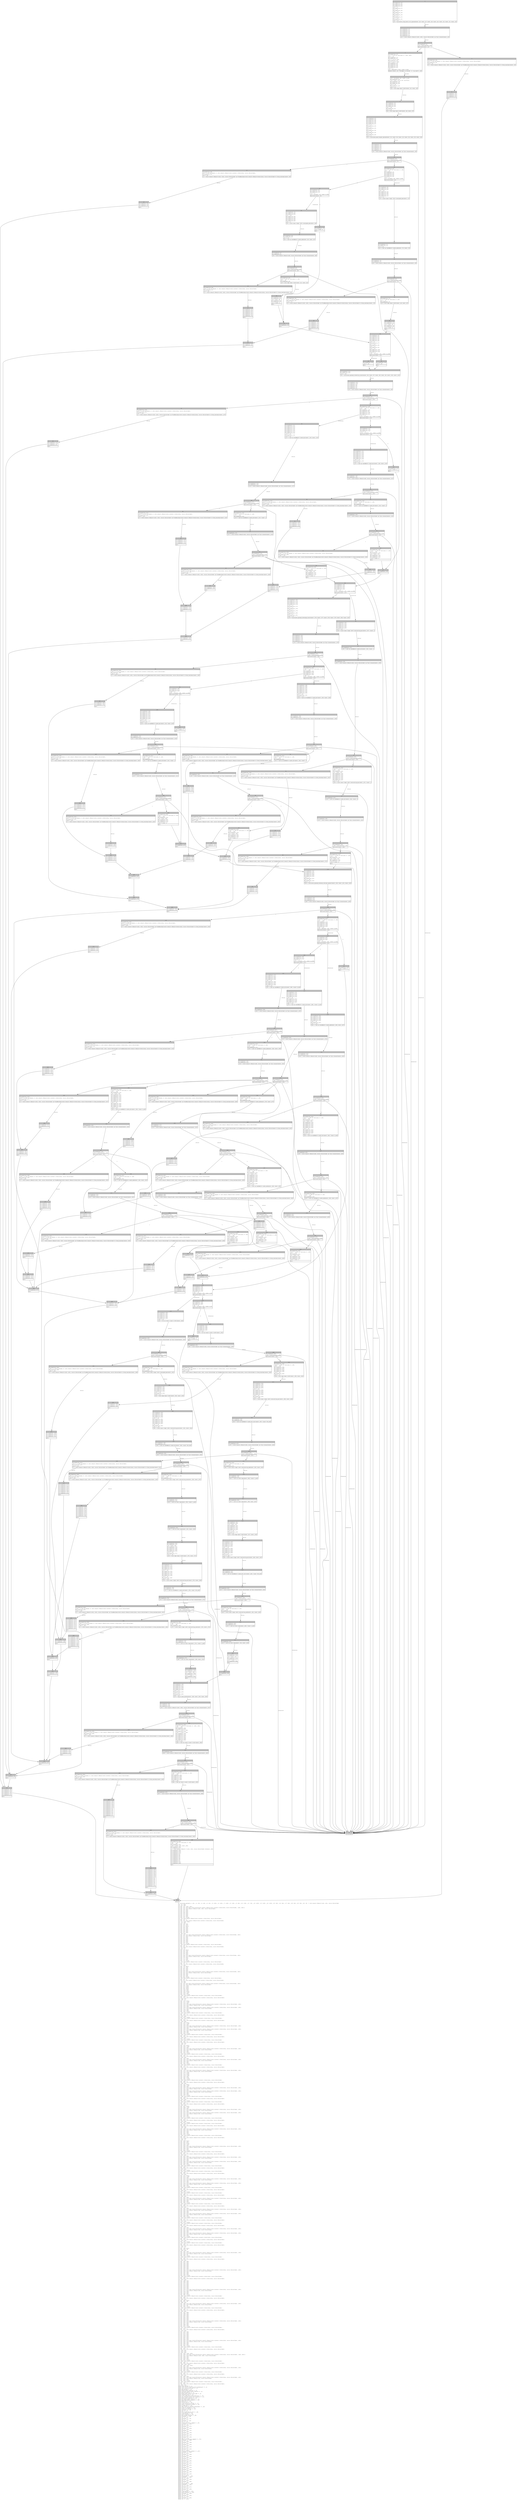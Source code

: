 digraph Mir_0_1873 {
    graph [fontname="Courier, monospace"];
    node [fontname="Courier, monospace"];
    edge [fontname="Courier, monospace"];
    label=<fn calculate_spread(_1: u32, _2: i64, _3: u64, _4: u32, _5: u128, _6: u128, _7: u128, _8: i128, _9: u64, _10: i128, _11: i64, _12: u128, _13: u128, _14: u128, _15: u64, _16: u64, _17: u64, _18: u64, _19: u64, _20: i8) -&gt; std::result::Result&lt;(u32, u32), error::ErrorCode&gt;<br align="left"/>let _21: u64;<br align="left"/>let _22: u64;<br align="left"/>let mut _23: (u64, u64);<br align="left"/>let mut _24: std::ops::ControlFlow&lt;std::result::Result&lt;std::convert::Infallible, error::ErrorCode&gt;, (u64, u64)&gt;;<br align="left"/>let mut _25: std::result::Result&lt;(u64, u64), error::ErrorCode&gt;;<br align="left"/>let mut _26: u64;<br align="left"/>let mut _27: u64;<br align="left"/>let mut _28: u64;<br align="left"/>let mut _29: u64;<br align="left"/>let mut _30: u64;<br align="left"/>let mut _31: u64;<br align="left"/>let mut _32: u64;<br align="left"/>let mut _33: isize;<br align="left"/>let _34: std::result::Result&lt;std::convert::Infallible, error::ErrorCode&gt;;<br align="left"/>let mut _35: !;<br align="left"/>let mut _36: std::result::Result&lt;std::convert::Infallible, error::ErrorCode&gt;;<br align="left"/>let _37: (u64, u64);<br align="left"/>let _38: u64;<br align="left"/>let mut _39: u32;<br align="left"/>let mut _40: u32;<br align="left"/>let mut _41: bool;<br align="left"/>let mut _42: u64;<br align="left"/>let mut _43: u64;<br align="left"/>let mut _44: u64;<br align="left"/>let mut _45: u64;<br align="left"/>let mut _46: u64;<br align="left"/>let mut _47: u64;<br align="left"/>let _48: u64;<br align="left"/>let mut _49: std::ops::ControlFlow&lt;std::result::Result&lt;std::convert::Infallible, error::ErrorCode&gt;, u64&gt;;<br align="left"/>let mut _50: std::result::Result&lt;u64, error::ErrorCode&gt;;<br align="left"/>let mut _51: u64;<br align="left"/>let mut _52: i64;<br align="left"/>let mut _53: u64;<br align="left"/>let mut _54: u64;<br align="left"/>let mut _55: u64;<br align="left"/>let mut _56: u32;<br align="left"/>let mut _57: isize;<br align="left"/>let _58: std::result::Result&lt;std::convert::Infallible, error::ErrorCode&gt;;<br align="left"/>let mut _59: !;<br align="left"/>let mut _60: std::result::Result&lt;std::convert::Infallible, error::ErrorCode&gt;;<br align="left"/>let _61: u64;<br align="left"/>let _62: ();<br align="left"/>let mut _63: bool;<br align="left"/>let mut _64: i64;<br align="left"/>let mut _65: u64;<br align="left"/>let mut _66: u64;<br align="left"/>let mut _67: u64;<br align="left"/>let mut _68: std::ops::ControlFlow&lt;std::result::Result&lt;std::convert::Infallible, error::ErrorCode&gt;, u64&gt;;<br align="left"/>let mut _69: std::result::Result&lt;u64, error::ErrorCode&gt;;<br align="left"/>let mut _70: u64;<br align="left"/>let mut _71: i64;<br align="left"/>let mut _72: u64;<br align="left"/>let mut _73: isize;<br align="left"/>let _74: std::result::Result&lt;std::convert::Infallible, error::ErrorCode&gt;;<br align="left"/>let mut _75: !;<br align="left"/>let mut _76: std::result::Result&lt;std::convert::Infallible, error::ErrorCode&gt;;<br align="left"/>let _77: u64;<br align="left"/>let mut _78: bool;<br align="left"/>let mut _79: i64;<br align="left"/>let mut _80: u64;<br align="left"/>let mut _81: u64;<br align="left"/>let mut _82: u64;<br align="left"/>let mut _83: std::ops::ControlFlow&lt;std::result::Result&lt;std::convert::Infallible, error::ErrorCode&gt;, u64&gt;;<br align="left"/>let mut _84: std::result::Result&lt;u64, error::ErrorCode&gt;;<br align="left"/>let mut _85: u64;<br align="left"/>let mut _86: i64;<br align="left"/>let mut _87: u64;<br align="left"/>let mut _88: isize;<br align="left"/>let _89: std::result::Result&lt;std::convert::Infallible, error::ErrorCode&gt;;<br align="left"/>let mut _90: !;<br align="left"/>let mut _91: std::result::Result&lt;std::convert::Infallible, error::ErrorCode&gt;;<br align="left"/>let _92: u64;<br align="left"/>let _93: u64;<br align="left"/>let mut _94: std::ops::ControlFlow&lt;std::result::Result&lt;std::convert::Infallible, error::ErrorCode&gt;, u64&gt;;<br align="left"/>let mut _95: std::result::Result&lt;u64, error::ErrorCode&gt;;<br align="left"/>let mut _96: i128;<br align="left"/>let mut _97: u128;<br align="left"/>let mut _98: u128;<br align="left"/>let mut _99: u128;<br align="left"/>let mut _100: u64;<br align="left"/>let mut _101: bool;<br align="left"/>let mut _102: i128;<br align="left"/>let mut _103: u64;<br align="left"/>let mut _104: isize;<br align="left"/>let _105: std::result::Result&lt;std::convert::Infallible, error::ErrorCode&gt;;<br align="left"/>let mut _106: !;<br align="left"/>let mut _107: std::result::Result&lt;std::convert::Infallible, error::ErrorCode&gt;;<br align="left"/>let _108: u64;<br align="left"/>let _109: ();<br align="left"/>let mut _110: bool;<br align="left"/>let mut _111: i128;<br align="left"/>let mut _112: u64;<br align="left"/>let mut _113: std::ops::ControlFlow&lt;std::result::Result&lt;std::convert::Infallible, error::ErrorCode&gt;, u64&gt;;<br align="left"/>let mut _114: std::result::Result&lt;u64, error::ErrorCode&gt;;<br align="left"/>let mut _115: u64;<br align="left"/>let mut _116: std::ops::ControlFlow&lt;std::result::Result&lt;std::convert::Infallible, error::ErrorCode&gt;, u64&gt;;<br align="left"/>let mut _117: std::result::Result&lt;u64, error::ErrorCode&gt;;<br align="left"/>let mut _118: u64;<br align="left"/>let mut _119: u64;<br align="left"/>let mut _120: isize;<br align="left"/>let _121: std::result::Result&lt;std::convert::Infallible, error::ErrorCode&gt;;<br align="left"/>let mut _122: !;<br align="left"/>let mut _123: std::result::Result&lt;std::convert::Infallible, error::ErrorCode&gt;;<br align="left"/>let _124: u64;<br align="left"/>let mut _125: isize;<br align="left"/>let _126: std::result::Result&lt;std::convert::Infallible, error::ErrorCode&gt;;<br align="left"/>let mut _127: !;<br align="left"/>let mut _128: std::result::Result&lt;std::convert::Infallible, error::ErrorCode&gt;;<br align="left"/>let _129: u64;<br align="left"/>let mut _130: bool;<br align="left"/>let mut _131: i128;<br align="left"/>let mut _132: u64;<br align="left"/>let mut _133: std::ops::ControlFlow&lt;std::result::Result&lt;std::convert::Infallible, error::ErrorCode&gt;, u64&gt;;<br align="left"/>let mut _134: std::result::Result&lt;u64, error::ErrorCode&gt;;<br align="left"/>let mut _135: u64;<br align="left"/>let mut _136: std::ops::ControlFlow&lt;std::result::Result&lt;std::convert::Infallible, error::ErrorCode&gt;, u64&gt;;<br align="left"/>let mut _137: std::result::Result&lt;u64, error::ErrorCode&gt;;<br align="left"/>let mut _138: u64;<br align="left"/>let mut _139: u64;<br align="left"/>let mut _140: isize;<br align="left"/>let _141: std::result::Result&lt;std::convert::Infallible, error::ErrorCode&gt;;<br align="left"/>let mut _142: !;<br align="left"/>let mut _143: std::result::Result&lt;std::convert::Infallible, error::ErrorCode&gt;;<br align="left"/>let _144: u64;<br align="left"/>let mut _145: isize;<br align="left"/>let _146: std::result::Result&lt;std::convert::Infallible, error::ErrorCode&gt;;<br align="left"/>let mut _147: !;<br align="left"/>let mut _148: std::result::Result&lt;std::convert::Infallible, error::ErrorCode&gt;;<br align="left"/>let _149: u64;<br align="left"/>let _150: ();<br align="left"/>let mut _151: bool;<br align="left"/>let mut _152: i128;<br align="left"/>let mut _153: u64;<br align="left"/>let mut _154: std::ops::ControlFlow&lt;std::result::Result&lt;std::convert::Infallible, error::ErrorCode&gt;, u64&gt;;<br align="left"/>let mut _155: std::result::Result&lt;u64, error::ErrorCode&gt;;<br align="left"/>let mut _156: u64;<br align="left"/>let mut _157: u64;<br align="left"/>let mut _158: isize;<br align="left"/>let _159: std::result::Result&lt;std::convert::Infallible, error::ErrorCode&gt;;<br align="left"/>let mut _160: !;<br align="left"/>let mut _161: std::result::Result&lt;std::convert::Infallible, error::ErrorCode&gt;;<br align="left"/>let _162: u64;<br align="left"/>let mut _163: u64;<br align="left"/>let mut _164: std::ops::ControlFlow&lt;std::result::Result&lt;std::convert::Infallible, error::ErrorCode&gt;, u64&gt;;<br align="left"/>let mut _165: std::result::Result&lt;u64, error::ErrorCode&gt;;<br align="left"/>let mut _166: u64;<br align="left"/>let mut _167: u64;<br align="left"/>let mut _168: isize;<br align="left"/>let _169: std::result::Result&lt;std::convert::Infallible, error::ErrorCode&gt;;<br align="left"/>let mut _170: !;<br align="left"/>let mut _171: std::result::Result&lt;std::convert::Infallible, error::ErrorCode&gt;;<br align="left"/>let _172: u64;<br align="left"/>let _173: u64;<br align="left"/>let mut _174: std::ops::ControlFlow&lt;std::result::Result&lt;std::convert::Infallible, error::ErrorCode&gt;, u64&gt;;<br align="left"/>let mut _175: std::result::Result&lt;u64, error::ErrorCode&gt;;<br align="left"/>let mut _176: u128;<br align="left"/>let mut _177: u128;<br align="left"/>let mut _178: u128;<br align="left"/>let mut _179: i128;<br align="left"/>let mut _180: u64;<br align="left"/>let mut _181: i128;<br align="left"/>let mut _182: isize;<br align="left"/>let _183: std::result::Result&lt;std::convert::Infallible, error::ErrorCode&gt;;<br align="left"/>let mut _184: !;<br align="left"/>let mut _185: std::result::Result&lt;std::convert::Infallible, error::ErrorCode&gt;;<br align="left"/>let _186: u64;<br align="left"/>let mut _187: bool;<br align="left"/>let mut _188: i128;<br align="left"/>let mut _189: u64;<br align="left"/>let mut _190: std::ops::ControlFlow&lt;std::result::Result&lt;std::convert::Infallible, error::ErrorCode&gt;, u64&gt;;<br align="left"/>let mut _191: std::result::Result&lt;u64, error::ErrorCode&gt;;<br align="left"/>let mut _192: u64;<br align="left"/>let mut _193: std::ops::ControlFlow&lt;std::result::Result&lt;std::convert::Infallible, error::ErrorCode&gt;, u64&gt;;<br align="left"/>let mut _194: std::result::Result&lt;u64, error::ErrorCode&gt;;<br align="left"/>let mut _195: u64;<br align="left"/>let mut _196: u64;<br align="left"/>let mut _197: isize;<br align="left"/>let _198: std::result::Result&lt;std::convert::Infallible, error::ErrorCode&gt;;<br align="left"/>let mut _199: !;<br align="left"/>let mut _200: std::result::Result&lt;std::convert::Infallible, error::ErrorCode&gt;;<br align="left"/>let _201: u64;<br align="left"/>let mut _202: isize;<br align="left"/>let _203: std::result::Result&lt;std::convert::Infallible, error::ErrorCode&gt;;<br align="left"/>let mut _204: !;<br align="left"/>let mut _205: std::result::Result&lt;std::convert::Infallible, error::ErrorCode&gt;;<br align="left"/>let _206: u64;<br align="left"/>let mut _207: bool;<br align="left"/>let mut _208: i128;<br align="left"/>let mut _209: u64;<br align="left"/>let mut _210: std::ops::ControlFlow&lt;std::result::Result&lt;std::convert::Infallible, error::ErrorCode&gt;, u64&gt;;<br align="left"/>let mut _211: std::result::Result&lt;u64, error::ErrorCode&gt;;<br align="left"/>let mut _212: u64;<br align="left"/>let mut _213: std::ops::ControlFlow&lt;std::result::Result&lt;std::convert::Infallible, error::ErrorCode&gt;, u64&gt;;<br align="left"/>let mut _214: std::result::Result&lt;u64, error::ErrorCode&gt;;<br align="left"/>let mut _215: u64;<br align="left"/>let mut _216: u64;<br align="left"/>let mut _217: isize;<br align="left"/>let _218: std::result::Result&lt;std::convert::Infallible, error::ErrorCode&gt;;<br align="left"/>let mut _219: !;<br align="left"/>let mut _220: std::result::Result&lt;std::convert::Infallible, error::ErrorCode&gt;;<br align="left"/>let _221: u64;<br align="left"/>let mut _222: isize;<br align="left"/>let _223: std::result::Result&lt;std::convert::Infallible, error::ErrorCode&gt;;<br align="left"/>let mut _224: !;<br align="left"/>let mut _225: std::result::Result&lt;std::convert::Infallible, error::ErrorCode&gt;;<br align="left"/>let _226: u64;<br align="left"/>let _227: u64;<br align="left"/>let mut _228: std::ops::ControlFlow&lt;std::result::Result&lt;std::convert::Infallible, error::ErrorCode&gt;, u64&gt;;<br align="left"/>let mut _229: std::result::Result&lt;u64, error::ErrorCode&gt;;<br align="left"/>let mut _230: u32;<br align="left"/>let mut _231: u64;<br align="left"/>let mut _232: i64;<br align="left"/>let mut _233: isize;<br align="left"/>let _234: std::result::Result&lt;std::convert::Infallible, error::ErrorCode&gt;;<br align="left"/>let mut _235: !;<br align="left"/>let mut _236: std::result::Result&lt;std::convert::Infallible, error::ErrorCode&gt;;<br align="left"/>let _237: u64;<br align="left"/>let _238: ();<br align="left"/>let mut _239: bool;<br align="left"/>let mut _240: u64;<br align="left"/>let mut _241: bool;<br align="left"/>let mut _242: i128;<br align="left"/>let mut _243: u64;<br align="left"/>let mut _244: std::ops::ControlFlow&lt;std::result::Result&lt;std::convert::Infallible, error::ErrorCode&gt;, u64&gt;;<br align="left"/>let mut _245: std::result::Result&lt;u64, error::ErrorCode&gt;;<br align="left"/>let mut _246: u64;<br align="left"/>let mut _247: u64;<br align="left"/>let mut _248: isize;<br align="left"/>let _249: std::result::Result&lt;std::convert::Infallible, error::ErrorCode&gt;;<br align="left"/>let mut _250: !;<br align="left"/>let mut _251: std::result::Result&lt;std::convert::Infallible, error::ErrorCode&gt;;<br align="left"/>let _252: u64;<br align="left"/>let mut _253: u64;<br align="left"/>let mut _254: std::ops::ControlFlow&lt;std::result::Result&lt;std::convert::Infallible, error::ErrorCode&gt;, u64&gt;;<br align="left"/>let mut _255: std::result::Result&lt;u64, error::ErrorCode&gt;;<br align="left"/>let mut _256: u64;<br align="left"/>let mut _257: u64;<br align="left"/>let mut _258: std::ops::ControlFlow&lt;std::result::Result&lt;std::convert::Infallible, error::ErrorCode&gt;, u64&gt;;<br align="left"/>let mut _259: std::result::Result&lt;u64, error::ErrorCode&gt;;<br align="left"/>let mut _260: u64;<br align="left"/>let mut _261: isize;<br align="left"/>let _262: std::result::Result&lt;std::convert::Infallible, error::ErrorCode&gt;;<br align="left"/>let mut _263: !;<br align="left"/>let mut _264: std::result::Result&lt;std::convert::Infallible, error::ErrorCode&gt;;<br align="left"/>let _265: u64;<br align="left"/>let mut _266: isize;<br align="left"/>let _267: std::result::Result&lt;std::convert::Infallible, error::ErrorCode&gt;;<br align="left"/>let mut _268: !;<br align="left"/>let mut _269: std::result::Result&lt;std::convert::Infallible, error::ErrorCode&gt;;<br align="left"/>let _270: u64;<br align="left"/>let mut _271: bool;<br align="left"/>let mut _272: i128;<br align="left"/>let mut _273: u64;<br align="left"/>let mut _274: std::ops::ControlFlow&lt;std::result::Result&lt;std::convert::Infallible, error::ErrorCode&gt;, u64&gt;;<br align="left"/>let mut _275: std::result::Result&lt;u64, error::ErrorCode&gt;;<br align="left"/>let mut _276: u64;<br align="left"/>let mut _277: u64;<br align="left"/>let mut _278: std::ops::ControlFlow&lt;std::result::Result&lt;std::convert::Infallible, error::ErrorCode&gt;, u64&gt;;<br align="left"/>let mut _279: std::result::Result&lt;u64, error::ErrorCode&gt;;<br align="left"/>let mut _280: u64;<br align="left"/>let mut _281: isize;<br align="left"/>let _282: std::result::Result&lt;std::convert::Infallible, error::ErrorCode&gt;;<br align="left"/>let mut _283: !;<br align="left"/>let mut _284: std::result::Result&lt;std::convert::Infallible, error::ErrorCode&gt;;<br align="left"/>let _285: u64;<br align="left"/>let mut _286: isize;<br align="left"/>let _287: std::result::Result&lt;std::convert::Infallible, error::ErrorCode&gt;;<br align="left"/>let mut _288: !;<br align="left"/>let mut _289: std::result::Result&lt;std::convert::Infallible, error::ErrorCode&gt;;<br align="left"/>let _290: u64;<br align="left"/>let mut _291: u64;<br align="left"/>let mut _292: std::ops::ControlFlow&lt;std::result::Result&lt;std::convert::Infallible, error::ErrorCode&gt;, u64&gt;;<br align="left"/>let mut _293: std::result::Result&lt;u64, error::ErrorCode&gt;;<br align="left"/>let mut _294: u64;<br align="left"/>let mut _295: u64;<br align="left"/>let mut _296: isize;<br align="left"/>let _297: std::result::Result&lt;std::convert::Infallible, error::ErrorCode&gt;;<br align="left"/>let mut _298: !;<br align="left"/>let mut _299: std::result::Result&lt;std::convert::Infallible, error::ErrorCode&gt;;<br align="left"/>let _300: u64;<br align="left"/>let mut _301: u64;<br align="left"/>let mut _302: std::ops::ControlFlow&lt;std::result::Result&lt;std::convert::Infallible, error::ErrorCode&gt;, u64&gt;;<br align="left"/>let mut _303: std::result::Result&lt;u64, error::ErrorCode&gt;;<br align="left"/>let mut _304: u64;<br align="left"/>let mut _305: u64;<br align="left"/>let mut _306: std::ops::ControlFlow&lt;std::result::Result&lt;std::convert::Infallible, error::ErrorCode&gt;, u64&gt;;<br align="left"/>let mut _307: std::result::Result&lt;u64, error::ErrorCode&gt;;<br align="left"/>let mut _308: u64;<br align="left"/>let mut _309: isize;<br align="left"/>let _310: std::result::Result&lt;std::convert::Infallible, error::ErrorCode&gt;;<br align="left"/>let mut _311: !;<br align="left"/>let mut _312: std::result::Result&lt;std::convert::Infallible, error::ErrorCode&gt;;<br align="left"/>let _313: u64;<br align="left"/>let mut _314: isize;<br align="left"/>let _315: std::result::Result&lt;std::convert::Infallible, error::ErrorCode&gt;;<br align="left"/>let mut _316: !;<br align="left"/>let mut _317: std::result::Result&lt;std::convert::Infallible, error::ErrorCode&gt;;<br align="left"/>let _318: u64;<br align="left"/>let mut _319: u64;<br align="left"/>let mut _320: std::ops::ControlFlow&lt;std::result::Result&lt;std::convert::Infallible, error::ErrorCode&gt;, u64&gt;;<br align="left"/>let mut _321: std::result::Result&lt;u64, error::ErrorCode&gt;;<br align="left"/>let mut _322: u64;<br align="left"/>let mut _323: u64;<br align="left"/>let mut _324: std::ops::ControlFlow&lt;std::result::Result&lt;std::convert::Infallible, error::ErrorCode&gt;, u64&gt;;<br align="left"/>let mut _325: std::result::Result&lt;u64, error::ErrorCode&gt;;<br align="left"/>let mut _326: u64;<br align="left"/>let mut _327: isize;<br align="left"/>let _328: std::result::Result&lt;std::convert::Infallible, error::ErrorCode&gt;;<br align="left"/>let mut _329: !;<br align="left"/>let mut _330: std::result::Result&lt;std::convert::Infallible, error::ErrorCode&gt;;<br align="left"/>let _331: u64;<br align="left"/>let mut _332: isize;<br align="left"/>let _333: std::result::Result&lt;std::convert::Infallible, error::ErrorCode&gt;;<br align="left"/>let mut _334: !;<br align="left"/>let mut _335: std::result::Result&lt;std::convert::Infallible, error::ErrorCode&gt;;<br align="left"/>let _336: u64;<br align="left"/>let _337: ();<br align="left"/>let mut _338: bool;<br align="left"/>let mut _339: i8;<br align="left"/>let _340: u64;<br align="left"/>let mut _341: i64;<br align="left"/>let mut _342: std::ops::ControlFlow&lt;std::result::Result&lt;std::convert::Infallible, error::ErrorCode&gt;, i64&gt;;<br align="left"/>let mut _343: std::result::Result&lt;i64, error::ErrorCode&gt;;<br align="left"/>let mut _344: i8;<br align="left"/>let mut _345: isize;<br align="left"/>let _346: std::result::Result&lt;std::convert::Infallible, error::ErrorCode&gt;;<br align="left"/>let mut _347: !;<br align="left"/>let mut _348: std::result::Result&lt;std::convert::Infallible, error::ErrorCode&gt;;<br align="left"/>let _349: i64;<br align="left"/>let mut _350: u64;<br align="left"/>let mut _351: u64;<br align="left"/>let mut _352: u64;<br align="left"/>let mut _353: u64;<br align="left"/>let mut _354: u64;<br align="left"/>let mut _355: u64;<br align="left"/>let mut _356: u64;<br align="left"/>let mut _357: u64;<br align="left"/>let mut _358: std::ops::ControlFlow&lt;std::result::Result&lt;std::convert::Infallible, error::ErrorCode&gt;, u64&gt;;<br align="left"/>let mut _359: std::result::Result&lt;u64, error::ErrorCode&gt;;<br align="left"/>let mut _360: u64;<br align="left"/>let mut _361: u64;<br align="left"/>let mut _362: u64;<br align="left"/>let mut _363: isize;<br align="left"/>let _364: std::result::Result&lt;std::convert::Infallible, error::ErrorCode&gt;;<br align="left"/>let mut _365: !;<br align="left"/>let mut _366: std::result::Result&lt;std::convert::Infallible, error::ErrorCode&gt;;<br align="left"/>let _367: u64;<br align="left"/>let mut _368: u64;<br align="left"/>let mut _369: u64;<br align="left"/>let mut _370: u64;<br align="left"/>let mut _371: u64;<br align="left"/>let mut _372: u64;<br align="left"/>let mut _373: u64;<br align="left"/>let mut _374: u64;<br align="left"/>let mut _375: u64;<br align="left"/>let mut _376: std::ops::ControlFlow&lt;std::result::Result&lt;std::convert::Infallible, error::ErrorCode&gt;, u64&gt;;<br align="left"/>let mut _377: std::result::Result&lt;u64, error::ErrorCode&gt;;<br align="left"/>let mut _378: u64;<br align="left"/>let mut _379: u64;<br align="left"/>let mut _380: u64;<br align="left"/>let mut _381: isize;<br align="left"/>let _382: std::result::Result&lt;std::convert::Infallible, error::ErrorCode&gt;;<br align="left"/>let mut _383: !;<br align="left"/>let mut _384: std::result::Result&lt;std::convert::Infallible, error::ErrorCode&gt;;<br align="left"/>let _385: u64;<br align="left"/>let mut _386: bool;<br align="left"/>let mut _387: i8;<br align="left"/>let _388: u64;<br align="left"/>let mut _389: std::ops::ControlFlow&lt;std::result::Result&lt;std::convert::Infallible, error::ErrorCode&gt;, u64&gt;;<br align="left"/>let mut _390: std::result::Result&lt;u64, error::ErrorCode&gt;;<br align="left"/>let mut _391: i8;<br align="left"/>let mut _392: isize;<br align="left"/>let _393: std::result::Result&lt;std::convert::Infallible, error::ErrorCode&gt;;<br align="left"/>let mut _394: !;<br align="left"/>let mut _395: std::result::Result&lt;std::convert::Infallible, error::ErrorCode&gt;;<br align="left"/>let _396: u64;<br align="left"/>let mut _397: u64;<br align="left"/>let mut _398: u64;<br align="left"/>let mut _399: u64;<br align="left"/>let mut _400: u64;<br align="left"/>let mut _401: u64;<br align="left"/>let mut _402: u64;<br align="left"/>let mut _403: u64;<br align="left"/>let mut _404: u64;<br align="left"/>let mut _405: std::ops::ControlFlow&lt;std::result::Result&lt;std::convert::Infallible, error::ErrorCode&gt;, u64&gt;;<br align="left"/>let mut _406: std::result::Result&lt;u64, error::ErrorCode&gt;;<br align="left"/>let mut _407: u64;<br align="left"/>let mut _408: u64;<br align="left"/>let mut _409: u64;<br align="left"/>let mut _410: isize;<br align="left"/>let _411: std::result::Result&lt;std::convert::Infallible, error::ErrorCode&gt;;<br align="left"/>let mut _412: !;<br align="left"/>let mut _413: std::result::Result&lt;std::convert::Infallible, error::ErrorCode&gt;;<br align="left"/>let _414: u64;<br align="left"/>let mut _415: u64;<br align="left"/>let mut _416: u64;<br align="left"/>let mut _417: u64;<br align="left"/>let mut _418: u64;<br align="left"/>let mut _419: u64;<br align="left"/>let mut _420: u64;<br align="left"/>let mut _421: u64;<br align="left"/>let mut _422: u64;<br align="left"/>let mut _423: std::ops::ControlFlow&lt;std::result::Result&lt;std::convert::Infallible, error::ErrorCode&gt;, u64&gt;;<br align="left"/>let mut _424: std::result::Result&lt;u64, error::ErrorCode&gt;;<br align="left"/>let mut _425: u64;<br align="left"/>let mut _426: u64;<br align="left"/>let mut _427: u64;<br align="left"/>let mut _428: isize;<br align="left"/>let _429: std::result::Result&lt;std::convert::Infallible, error::ErrorCode&gt;;<br align="left"/>let mut _430: !;<br align="left"/>let mut _431: std::result::Result&lt;std::convert::Infallible, error::ErrorCode&gt;;<br align="left"/>let _432: u64;<br align="left"/>let _433: u64;<br align="left"/>let _434: u64;<br align="left"/>let mut _435: (u64, u64);<br align="left"/>let mut _436: std::ops::ControlFlow&lt;std::result::Result&lt;std::convert::Infallible, error::ErrorCode&gt;, (u64, u64)&gt;;<br align="left"/>let mut _437: std::result::Result&lt;(u64, u64), error::ErrorCode&gt;;<br align="left"/>let mut _438: u64;<br align="left"/>let mut _439: u64;<br align="left"/>let mut _440: u64;<br align="left"/>let mut _441: isize;<br align="left"/>let _442: std::result::Result&lt;std::convert::Infallible, error::ErrorCode&gt;;<br align="left"/>let mut _443: !;<br align="left"/>let mut _444: std::result::Result&lt;std::convert::Infallible, error::ErrorCode&gt;;<br align="left"/>let _445: (u64, u64);<br align="left"/>let mut _446: (u32, u32);<br align="left"/>let mut _447: u32;<br align="left"/>let mut _448: std::ops::ControlFlow&lt;std::result::Result&lt;std::convert::Infallible, error::ErrorCode&gt;, u32&gt;;<br align="left"/>let mut _449: std::result::Result&lt;u32, error::ErrorCode&gt;;<br align="left"/>let mut _450: u64;<br align="left"/>let mut _451: isize;<br align="left"/>let _452: std::result::Result&lt;std::convert::Infallible, error::ErrorCode&gt;;<br align="left"/>let mut _453: !;<br align="left"/>let mut _454: std::result::Result&lt;std::convert::Infallible, error::ErrorCode&gt;;<br align="left"/>let _455: u32;<br align="left"/>let mut _456: u32;<br align="left"/>let mut _457: std::ops::ControlFlow&lt;std::result::Result&lt;std::convert::Infallible, error::ErrorCode&gt;, u32&gt;;<br align="left"/>let mut _458: std::result::Result&lt;u32, error::ErrorCode&gt;;<br align="left"/>let mut _459: u64;<br align="left"/>let mut _460: isize;<br align="left"/>let _461: std::result::Result&lt;std::convert::Infallible, error::ErrorCode&gt;;<br align="left"/>let mut _462: !;<br align="left"/>let mut _463: std::result::Result&lt;std::convert::Infallible, error::ErrorCode&gt;;<br align="left"/>let _464: u32;<br align="left"/>debug base_spread =&gt; _1;<br align="left"/>debug last_oracle_reserve_price_spread_pct =&gt; _2;<br align="left"/>debug last_oracle_conf_pct =&gt; _3;<br align="left"/>debug max_spread =&gt; _4;<br align="left"/>debug quote_asset_reserve =&gt; _5;<br align="left"/>debug terminal_quote_asset_reserve =&gt; _6;<br align="left"/>debug peg_multiplier =&gt; _7;<br align="left"/>debug base_asset_amount_with_amm =&gt; _8;<br align="left"/>debug reserve_price =&gt; _9;<br align="left"/>debug total_fee_minus_distributions =&gt; _10;<br align="left"/>debug net_revenue_since_last_funding =&gt; _11;<br align="left"/>debug base_asset_reserve =&gt; _12;<br align="left"/>debug min_base_asset_reserve =&gt; _13;<br align="left"/>debug max_base_asset_reserve =&gt; _14;<br align="left"/>debug mark_std =&gt; _15;<br align="left"/>debug oracle_std =&gt; _16;<br align="left"/>debug long_intensity_volume =&gt; _17;<br align="left"/>debug short_intensity_volume =&gt; _18;<br align="left"/>debug volume_24h =&gt; _19;<br align="left"/>debug amm_inventory_spread_adjustment =&gt; _20;<br align="left"/>debug long_vol_spread =&gt; _21;<br align="left"/>debug short_vol_spread =&gt; _22;<br align="left"/>debug residual =&gt; _34;<br align="left"/>debug val =&gt; _37;<br align="left"/>debug half_base_spread_u64 =&gt; _38;<br align="left"/>debug long_spread =&gt; _42;<br align="left"/>debug short_spread =&gt; _45;<br align="left"/>debug max_target_spread =&gt; _48;<br align="left"/>debug residual =&gt; _58;<br align="left"/>debug val =&gt; _61;<br align="left"/>debug residual =&gt; _74;<br align="left"/>debug val =&gt; _77;<br align="left"/>debug residual =&gt; _89;<br align="left"/>debug val =&gt; _92;<br align="left"/>debug inventory_scale_capped =&gt; _93;<br align="left"/>debug residual =&gt; _105;<br align="left"/>debug val =&gt; _108;<br align="left"/>debug residual =&gt; _121;<br align="left"/>debug val =&gt; _124;<br align="left"/>debug residual =&gt; _126;<br align="left"/>debug val =&gt; _129;<br align="left"/>debug residual =&gt; _141;<br align="left"/>debug val =&gt; _144;<br align="left"/>debug residual =&gt; _146;<br align="left"/>debug val =&gt; _149;<br align="left"/>debug residual =&gt; _159;<br align="left"/>debug val =&gt; _162;<br align="left"/>debug residual =&gt; _169;<br align="left"/>debug val =&gt; _172;<br align="left"/>debug effective_leverage_capped =&gt; _173;<br align="left"/>debug residual =&gt; _183;<br align="left"/>debug val =&gt; _186;<br align="left"/>debug residual =&gt; _198;<br align="left"/>debug val =&gt; _201;<br align="left"/>debug residual =&gt; _203;<br align="left"/>debug val =&gt; _206;<br align="left"/>debug residual =&gt; _218;<br align="left"/>debug val =&gt; _221;<br align="left"/>debug residual =&gt; _223;<br align="left"/>debug val =&gt; _226;<br align="left"/>debug revenue_retreat_amount =&gt; _227;<br align="left"/>debug residual =&gt; _234;<br align="left"/>debug val =&gt; _237;<br align="left"/>debug residual =&gt; _249;<br align="left"/>debug val =&gt; _252;<br align="left"/>debug residual =&gt; _262;<br align="left"/>debug val =&gt; _265;<br align="left"/>debug residual =&gt; _267;<br align="left"/>debug val =&gt; _270;<br align="left"/>debug residual =&gt; _282;<br align="left"/>debug val =&gt; _285;<br align="left"/>debug residual =&gt; _287;<br align="left"/>debug val =&gt; _290;<br align="left"/>debug residual =&gt; _297;<br align="left"/>debug val =&gt; _300;<br align="left"/>debug residual =&gt; _310;<br align="left"/>debug val =&gt; _313;<br align="left"/>debug residual =&gt; _315;<br align="left"/>debug val =&gt; _318;<br align="left"/>debug residual =&gt; _328;<br align="left"/>debug val =&gt; _331;<br align="left"/>debug residual =&gt; _333;<br align="left"/>debug val =&gt; _336;<br align="left"/>debug adjustment =&gt; _340;<br align="left"/>debug residual =&gt; _346;<br align="left"/>debug val =&gt; _349;<br align="left"/>debug residual =&gt; _364;<br align="left"/>debug val =&gt; _367;<br align="left"/>debug residual =&gt; _382;<br align="left"/>debug val =&gt; _385;<br align="left"/>debug adjustment =&gt; _388;<br align="left"/>debug residual =&gt; _393;<br align="left"/>debug val =&gt; _396;<br align="left"/>debug residual =&gt; _411;<br align="left"/>debug val =&gt; _414;<br align="left"/>debug residual =&gt; _429;<br align="left"/>debug val =&gt; _432;<br align="left"/>debug long_spread =&gt; _433;<br align="left"/>debug short_spread =&gt; _434;<br align="left"/>debug residual =&gt; _442;<br align="left"/>debug val =&gt; _445;<br align="left"/>debug residual =&gt; _452;<br align="left"/>debug val =&gt; _455;<br align="left"/>debug residual =&gt; _461;<br align="left"/>debug val =&gt; _464;<br align="left"/>>;
    bb0__0_1873 [shape="none", label=<<table border="0" cellborder="1" cellspacing="0"><tr><td bgcolor="gray" align="center" colspan="1">0</td></tr><tr><td align="left" balign="left">StorageLive(_23)<br/>StorageLive(_24)<br/>StorageLive(_25)<br/>StorageLive(_26)<br/>_26 = _3<br/>StorageLive(_27)<br/>_27 = _9<br/>StorageLive(_28)<br/>_28 = _15<br/>StorageLive(_29)<br/>_29 = _16<br/>StorageLive(_30)<br/>_30 = _17<br/>StorageLive(_31)<br/>_31 = _18<br/>StorageLive(_32)<br/>_32 = _19<br/></td></tr><tr><td align="left">_25 = calculate_long_short_vol_spread(move _26, move _27, move _28, move _29, move _30, move _31, move _32)</td></tr></table>>];
    bb1__0_1873 [shape="none", label=<<table border="0" cellborder="1" cellspacing="0"><tr><td bgcolor="gray" align="center" colspan="1">1</td></tr><tr><td align="left" balign="left">StorageDead(_32)<br/>StorageDead(_31)<br/>StorageDead(_30)<br/>StorageDead(_29)<br/>StorageDead(_28)<br/>StorageDead(_27)<br/>StorageDead(_26)<br/></td></tr><tr><td align="left">_24 = &lt;std::result::Result&lt;(u64, u64), error::ErrorCode&gt; as Try&gt;::branch(move _25)</td></tr></table>>];
    bb2__0_1873 [shape="none", label=<<table border="0" cellborder="1" cellspacing="0"><tr><td bgcolor="gray" align="center" colspan="1">2</td></tr><tr><td align="left" balign="left">StorageDead(_25)<br/>_33 = discriminant(_24)<br/></td></tr><tr><td align="left">switchInt(move _33)</td></tr></table>>];
    bb3__0_1873 [shape="none", label=<<table border="0" cellborder="1" cellspacing="0"><tr><td bgcolor="gray" align="center" colspan="1">3</td></tr><tr><td align="left" balign="left">StorageLive(_37)<br/>_37 = ((_24 as Continue).0: (u64, u64))<br/>_23 = _37<br/>StorageDead(_37)<br/>StorageLive(_21)<br/>_21 = (_23.0: u64)<br/>StorageLive(_22)<br/>_22 = (_23.1: u64)<br/>StorageDead(_24)<br/>StorageDead(_23)<br/>StorageLive(_38)<br/>StorageLive(_39)<br/>StorageLive(_40)<br/>_40 = _1<br/>_41 = Eq(const 2_u32, const 0_u32)<br/></td></tr><tr><td align="left">assert(!move _41, &quot;attempt to divide `{}` by zero&quot;, _40)</td></tr></table>>];
    bb4__0_1873 [shape="none", label=<<table border="0" cellborder="1" cellspacing="0"><tr><td bgcolor="gray" align="center" colspan="1">4</td></tr><tr><td align="left">unreachable</td></tr></table>>];
    bb5__0_1873 [shape="none", label=<<table border="0" cellborder="1" cellspacing="0"><tr><td bgcolor="gray" align="center" colspan="1">5</td></tr><tr><td align="left" balign="left">StorageLive(_34)<br/>_34 = ((_24 as Break).0: std::result::Result&lt;std::convert::Infallible, error::ErrorCode&gt;)<br/>StorageLive(_36)<br/>_36 = _34<br/></td></tr><tr><td align="left">_0 = &lt;std::result::Result&lt;(u32, u32), error::ErrorCode&gt; as FromResidual&lt;std::result::Result&lt;Infallible, error::ErrorCode&gt;&gt;&gt;::from_residual(move _36)</td></tr></table>>];
    bb6__0_1873 [shape="none", label=<<table border="0" cellborder="1" cellspacing="0"><tr><td bgcolor="gray" align="center" colspan="1">6</td></tr><tr><td align="left" balign="left">StorageDead(_36)<br/>StorageDead(_34)<br/>StorageDead(_24)<br/>StorageDead(_23)<br/></td></tr><tr><td align="left">goto</td></tr></table>>];
    bb7__0_1873 [shape="none", label=<<table border="0" cellborder="1" cellspacing="0"><tr><td bgcolor="gray" align="center" colspan="1">7</td></tr><tr><td align="left" balign="left">_39 = Div(move _40, const 2_u32)<br/>StorageDead(_40)<br/>_38 = move _39 as u64 (IntToInt)<br/>StorageDead(_39)<br/>StorageLive(_42)<br/>StorageLive(_43)<br/>_43 = _38<br/>StorageLive(_44)<br/>_44 = _21<br/></td></tr><tr><td align="left">_42 = std::cmp::max::&lt;u64&gt;(move _43, move _44)</td></tr></table>>];
    bb8__0_1873 [shape="none", label=<<table border="0" cellborder="1" cellspacing="0"><tr><td bgcolor="gray" align="center" colspan="1">8</td></tr><tr><td align="left" balign="left">StorageDead(_44)<br/>StorageDead(_43)<br/>StorageLive(_45)<br/>StorageLive(_46)<br/>_46 = _38<br/>StorageLive(_47)<br/>_47 = _22<br/></td></tr><tr><td align="left">_45 = std::cmp::max::&lt;u64&gt;(move _46, move _47)</td></tr></table>>];
    bb9__0_1873 [shape="none", label=<<table border="0" cellborder="1" cellspacing="0"><tr><td bgcolor="gray" align="center" colspan="1">9</td></tr><tr><td align="left" balign="left">StorageDead(_47)<br/>StorageDead(_46)<br/>StorageLive(_48)<br/>StorageLive(_49)<br/>StorageLive(_50)<br/>StorageLive(_51)<br/>_51 = _9<br/>StorageLive(_52)<br/>_52 = _2<br/>StorageLive(_53)<br/>_53 = _3<br/>StorageLive(_54)<br/>_54 = _15<br/>StorageLive(_55)<br/>_55 = _16<br/>StorageLive(_56)<br/>_56 = _4<br/></td></tr><tr><td align="left">_50 = calculate_max_target_spread(move _51, move _52, move _53, move _54, move _55, move _56)</td></tr></table>>];
    bb10__0_1873 [shape="none", label=<<table border="0" cellborder="1" cellspacing="0"><tr><td bgcolor="gray" align="center" colspan="1">10</td></tr><tr><td align="left" balign="left">StorageDead(_56)<br/>StorageDead(_55)<br/>StorageDead(_54)<br/>StorageDead(_53)<br/>StorageDead(_52)<br/>StorageDead(_51)<br/></td></tr><tr><td align="left">_49 = &lt;std::result::Result&lt;u64, error::ErrorCode&gt; as Try&gt;::branch(move _50)</td></tr></table>>];
    bb11__0_1873 [shape="none", label=<<table border="0" cellborder="1" cellspacing="0"><tr><td bgcolor="gray" align="center" colspan="1">11</td></tr><tr><td align="left" balign="left">StorageDead(_50)<br/>_57 = discriminant(_49)<br/></td></tr><tr><td align="left">switchInt(move _57)</td></tr></table>>];
    bb12__0_1873 [shape="none", label=<<table border="0" cellborder="1" cellspacing="0"><tr><td bgcolor="gray" align="center" colspan="1">12</td></tr><tr><td align="left" balign="left">StorageLive(_61)<br/>_61 = ((_49 as Continue).0: u64)<br/>_48 = _61<br/>StorageDead(_61)<br/>StorageDead(_49)<br/>StorageLive(_62)<br/>StorageLive(_63)<br/>StorageLive(_64)<br/>_64 = _2<br/>_63 = Lt(move _64, const 0_i64)<br/></td></tr><tr><td align="left">switchInt(move _63)</td></tr></table>>];
    bb13__0_1873 [shape="none", label=<<table border="0" cellborder="1" cellspacing="0"><tr><td bgcolor="gray" align="center" colspan="1">13</td></tr><tr><td align="left" balign="left">StorageLive(_58)<br/>_58 = ((_49 as Break).0: std::result::Result&lt;std::convert::Infallible, error::ErrorCode&gt;)<br/>StorageLive(_60)<br/>_60 = _58<br/></td></tr><tr><td align="left">_0 = &lt;std::result::Result&lt;(u32, u32), error::ErrorCode&gt; as FromResidual&lt;std::result::Result&lt;Infallible, error::ErrorCode&gt;&gt;&gt;::from_residual(move _60)</td></tr></table>>];
    bb14__0_1873 [shape="none", label=<<table border="0" cellborder="1" cellspacing="0"><tr><td bgcolor="gray" align="center" colspan="1">14</td></tr><tr><td align="left" balign="left">StorageDead(_60)<br/>StorageDead(_58)<br/>StorageDead(_49)<br/></td></tr><tr><td align="left">goto</td></tr></table>>];
    bb15__0_1873 [shape="none", label=<<table border="0" cellborder="1" cellspacing="0"><tr><td bgcolor="gray" align="center" colspan="1">15</td></tr><tr><td align="left" balign="left">StorageDead(_64)<br/>StorageLive(_65)<br/>StorageLive(_66)<br/>_66 = _42<br/>StorageLive(_67)<br/>StorageLive(_68)<br/>StorageLive(_69)<br/>StorageLive(_70)<br/>StorageLive(_71)<br/>_71 = _2<br/></td></tr><tr><td align="left">_70 = core::num::&lt;impl i64&gt;::unsigned_abs(move _71)</td></tr></table>>];
    bb16__0_1873 [shape="none", label=<<table border="0" cellborder="1" cellspacing="0"><tr><td bgcolor="gray" align="center" colspan="1">16</td></tr><tr><td align="left" balign="left">StorageDead(_64)<br/>StorageLive(_78)<br/>StorageLive(_79)<br/>_79 = _2<br/>_78 = Gt(move _79, const 0_i64)<br/></td></tr><tr><td align="left">switchInt(move _78)</td></tr></table>>];
    bb17__0_1873 [shape="none", label=<<table border="0" cellborder="1" cellspacing="0"><tr><td bgcolor="gray" align="center" colspan="1">17</td></tr><tr><td align="left" balign="left">StorageDead(_71)<br/>StorageLive(_72)<br/>_72 = _21<br/></td></tr><tr><td align="left">_69 = &lt;u64 as SafeMath&gt;::safe_add(move _70, move _72)</td></tr></table>>];
    bb18__0_1873 [shape="none", label=<<table border="0" cellborder="1" cellspacing="0"><tr><td bgcolor="gray" align="center" colspan="1">18</td></tr><tr><td align="left" balign="left">StorageDead(_72)<br/>StorageDead(_70)<br/></td></tr><tr><td align="left">_68 = &lt;std::result::Result&lt;u64, error::ErrorCode&gt; as Try&gt;::branch(move _69)</td></tr></table>>];
    bb19__0_1873 [shape="none", label=<<table border="0" cellborder="1" cellspacing="0"><tr><td bgcolor="gray" align="center" colspan="1">19</td></tr><tr><td align="left" balign="left">StorageDead(_69)<br/>_73 = discriminant(_68)<br/></td></tr><tr><td align="left">switchInt(move _73)</td></tr></table>>];
    bb20__0_1873 [shape="none", label=<<table border="0" cellborder="1" cellspacing="0"><tr><td bgcolor="gray" align="center" colspan="1">20</td></tr><tr><td align="left" balign="left">StorageLive(_77)<br/>_77 = ((_68 as Continue).0: u64)<br/>_67 = _77<br/>StorageDead(_77)<br/></td></tr><tr><td align="left">_65 = std::cmp::max::&lt;u64&gt;(move _66, move _67)</td></tr></table>>];
    bb21__0_1873 [shape="none", label=<<table border="0" cellborder="1" cellspacing="0"><tr><td bgcolor="gray" align="center" colspan="1">21</td></tr><tr><td align="left" balign="left">StorageLive(_74)<br/>_74 = ((_68 as Break).0: std::result::Result&lt;std::convert::Infallible, error::ErrorCode&gt;)<br/>StorageLive(_76)<br/>_76 = _74<br/></td></tr><tr><td align="left">_0 = &lt;std::result::Result&lt;(u32, u32), error::ErrorCode&gt; as FromResidual&lt;std::result::Result&lt;Infallible, error::ErrorCode&gt;&gt;&gt;::from_residual(move _76)</td></tr></table>>];
    bb22__0_1873 [shape="none", label=<<table border="0" cellborder="1" cellspacing="0"><tr><td bgcolor="gray" align="center" colspan="1">22</td></tr><tr><td align="left" balign="left">StorageDead(_76)<br/>StorageDead(_74)<br/>StorageDead(_67)<br/>StorageDead(_66)<br/>StorageDead(_65)<br/>StorageDead(_68)<br/></td></tr><tr><td align="left">goto</td></tr></table>>];
    bb23__0_1873 [shape="none", label=<<table border="0" cellborder="1" cellspacing="0"><tr><td bgcolor="gray" align="center" colspan="1">23</td></tr><tr><td align="left" balign="left">StorageDead(_67)<br/>StorageDead(_66)<br/>_42 = move _65<br/>StorageDead(_65)<br/>StorageDead(_68)<br/>_62 = const ()<br/></td></tr><tr><td align="left">goto</td></tr></table>>];
    bb24__0_1873 [shape="none", label=<<table border="0" cellborder="1" cellspacing="0"><tr><td bgcolor="gray" align="center" colspan="1">24</td></tr><tr><td align="left" balign="left">StorageDead(_79)<br/>StorageLive(_80)<br/>StorageLive(_81)<br/>_81 = _45<br/>StorageLive(_82)<br/>StorageLive(_83)<br/>StorageLive(_84)<br/>StorageLive(_85)<br/>StorageLive(_86)<br/>_86 = _2<br/></td></tr><tr><td align="left">_85 = core::num::&lt;impl i64&gt;::unsigned_abs(move _86)</td></tr></table>>];
    bb25__0_1873 [shape="none", label=<<table border="0" cellborder="1" cellspacing="0"><tr><td bgcolor="gray" align="center" colspan="1">25</td></tr><tr><td align="left" balign="left">StorageDead(_79)<br/>_62 = const ()<br/></td></tr><tr><td align="left">goto</td></tr></table>>];
    bb26__0_1873 [shape="none", label=<<table border="0" cellborder="1" cellspacing="0"><tr><td bgcolor="gray" align="center" colspan="1">26</td></tr><tr><td align="left" balign="left">StorageDead(_86)<br/>StorageLive(_87)<br/>_87 = _22<br/></td></tr><tr><td align="left">_84 = &lt;u64 as SafeMath&gt;::safe_add(move _85, move _87)</td></tr></table>>];
    bb27__0_1873 [shape="none", label=<<table border="0" cellborder="1" cellspacing="0"><tr><td bgcolor="gray" align="center" colspan="1">27</td></tr><tr><td align="left" balign="left">StorageDead(_87)<br/>StorageDead(_85)<br/></td></tr><tr><td align="left">_83 = &lt;std::result::Result&lt;u64, error::ErrorCode&gt; as Try&gt;::branch(move _84)</td></tr></table>>];
    bb28__0_1873 [shape="none", label=<<table border="0" cellborder="1" cellspacing="0"><tr><td bgcolor="gray" align="center" colspan="1">28</td></tr><tr><td align="left" balign="left">StorageDead(_84)<br/>_88 = discriminant(_83)<br/></td></tr><tr><td align="left">switchInt(move _88)</td></tr></table>>];
    bb29__0_1873 [shape="none", label=<<table border="0" cellborder="1" cellspacing="0"><tr><td bgcolor="gray" align="center" colspan="1">29</td></tr><tr><td align="left" balign="left">StorageLive(_92)<br/>_92 = ((_83 as Continue).0: u64)<br/>_82 = _92<br/>StorageDead(_92)<br/></td></tr><tr><td align="left">_80 = std::cmp::max::&lt;u64&gt;(move _81, move _82)</td></tr></table>>];
    bb30__0_1873 [shape="none", label=<<table border="0" cellborder="1" cellspacing="0"><tr><td bgcolor="gray" align="center" colspan="1">30</td></tr><tr><td align="left" balign="left">StorageLive(_89)<br/>_89 = ((_83 as Break).0: std::result::Result&lt;std::convert::Infallible, error::ErrorCode&gt;)<br/>StorageLive(_91)<br/>_91 = _89<br/></td></tr><tr><td align="left">_0 = &lt;std::result::Result&lt;(u32, u32), error::ErrorCode&gt; as FromResidual&lt;std::result::Result&lt;Infallible, error::ErrorCode&gt;&gt;&gt;::from_residual(move _91)</td></tr></table>>];
    bb31__0_1873 [shape="none", label=<<table border="0" cellborder="1" cellspacing="0"><tr><td bgcolor="gray" align="center" colspan="1">31</td></tr><tr><td align="left" balign="left">StorageDead(_91)<br/>StorageDead(_89)<br/>StorageDead(_82)<br/>StorageDead(_81)<br/>StorageDead(_80)<br/>StorageDead(_83)<br/>StorageDead(_78)<br/></td></tr><tr><td align="left">goto</td></tr></table>>];
    bb32__0_1873 [shape="none", label=<<table border="0" cellborder="1" cellspacing="0"><tr><td bgcolor="gray" align="center" colspan="1">32</td></tr><tr><td align="left" balign="left">StorageDead(_82)<br/>StorageDead(_81)<br/>_45 = move _80<br/>StorageDead(_80)<br/>StorageDead(_83)<br/>_62 = const ()<br/></td></tr><tr><td align="left">goto</td></tr></table>>];
    bb33__0_1873 [shape="none", label=<<table border="0" cellborder="1" cellspacing="0"><tr><td bgcolor="gray" align="center" colspan="1">33</td></tr><tr><td align="left" balign="left">StorageDead(_78)<br/></td></tr><tr><td align="left">goto</td></tr></table>>];
    bb34__0_1873 [shape="none", label=<<table border="0" cellborder="1" cellspacing="0"><tr><td bgcolor="gray" align="center" colspan="1">34</td></tr><tr><td align="left" balign="left">StorageDead(_63)<br/>StorageDead(_62)<br/>StorageLive(_93)<br/>StorageLive(_94)<br/>StorageLive(_95)<br/>StorageLive(_96)<br/>_96 = _8<br/>StorageLive(_97)<br/>_97 = _12<br/>StorageLive(_98)<br/>_98 = _13<br/>StorageLive(_99)<br/>_99 = _14<br/>StorageLive(_100)<br/>StorageLive(_101)<br/>StorageLive(_102)<br/>_102 = _8<br/>_101 = Gt(move _102, const 0_i128)<br/></td></tr><tr><td align="left">switchInt(move _101)</td></tr></table>>];
    bb35__0_1873 [shape="none", label=<<table border="0" cellborder="1" cellspacing="0"><tr><td bgcolor="gray" align="center" colspan="1">35</td></tr><tr><td align="left" balign="left">StorageDead(_102)<br/>_100 = _42<br/></td></tr><tr><td align="left">goto</td></tr></table>>];
    bb36__0_1873 [shape="none", label=<<table border="0" cellborder="1" cellspacing="0"><tr><td bgcolor="gray" align="center" colspan="1">36</td></tr><tr><td align="left" balign="left">StorageDead(_102)<br/>_100 = _45<br/></td></tr><tr><td align="left">goto</td></tr></table>>];
    bb37__0_1873 [shape="none", label=<<table border="0" cellborder="1" cellspacing="0"><tr><td bgcolor="gray" align="center" colspan="1">37</td></tr><tr><td align="left" balign="left">StorageDead(_101)<br/>StorageLive(_103)<br/>_103 = _48<br/></td></tr><tr><td align="left">_95 = calculate_spread_inventory_scale(move _96, move _97, move _98, move _99, move _100, move _103)</td></tr></table>>];
    bb38__0_1873 [shape="none", label=<<table border="0" cellborder="1" cellspacing="0"><tr><td bgcolor="gray" align="center" colspan="1">38</td></tr><tr><td align="left" balign="left">StorageDead(_103)<br/>StorageDead(_100)<br/>StorageDead(_99)<br/>StorageDead(_98)<br/>StorageDead(_97)<br/>StorageDead(_96)<br/></td></tr><tr><td align="left">_94 = &lt;std::result::Result&lt;u64, error::ErrorCode&gt; as Try&gt;::branch(move _95)</td></tr></table>>];
    bb39__0_1873 [shape="none", label=<<table border="0" cellborder="1" cellspacing="0"><tr><td bgcolor="gray" align="center" colspan="1">39</td></tr><tr><td align="left" balign="left">StorageDead(_95)<br/>_104 = discriminant(_94)<br/></td></tr><tr><td align="left">switchInt(move _104)</td></tr></table>>];
    bb40__0_1873 [shape="none", label=<<table border="0" cellborder="1" cellspacing="0"><tr><td bgcolor="gray" align="center" colspan="1">40</td></tr><tr><td align="left" balign="left">StorageLive(_108)<br/>_108 = ((_94 as Continue).0: u64)<br/>_93 = _108<br/>StorageDead(_108)<br/>StorageDead(_94)<br/>StorageLive(_109)<br/>StorageLive(_110)<br/>StorageLive(_111)<br/>_111 = _8<br/>_110 = Gt(move _111, const 0_i128)<br/></td></tr><tr><td align="left">switchInt(move _110)</td></tr></table>>];
    bb41__0_1873 [shape="none", label=<<table border="0" cellborder="1" cellspacing="0"><tr><td bgcolor="gray" align="center" colspan="1">41</td></tr><tr><td align="left" balign="left">StorageLive(_105)<br/>_105 = ((_94 as Break).0: std::result::Result&lt;std::convert::Infallible, error::ErrorCode&gt;)<br/>StorageLive(_107)<br/>_107 = _105<br/></td></tr><tr><td align="left">_0 = &lt;std::result::Result&lt;(u32, u32), error::ErrorCode&gt; as FromResidual&lt;std::result::Result&lt;Infallible, error::ErrorCode&gt;&gt;&gt;::from_residual(move _107)</td></tr></table>>];
    bb42__0_1873 [shape="none", label=<<table border="0" cellborder="1" cellspacing="0"><tr><td bgcolor="gray" align="center" colspan="1">42</td></tr><tr><td align="left" balign="left">StorageDead(_107)<br/>StorageDead(_105)<br/>StorageDead(_94)<br/></td></tr><tr><td align="left">goto</td></tr></table>>];
    bb43__0_1873 [shape="none", label=<<table border="0" cellborder="1" cellspacing="0"><tr><td bgcolor="gray" align="center" colspan="1">43</td></tr><tr><td align="left" balign="left">StorageDead(_111)<br/>StorageLive(_112)<br/>StorageLive(_113)<br/>StorageLive(_114)<br/>StorageLive(_115)<br/>StorageLive(_116)<br/>StorageLive(_117)<br/>StorageLive(_118)<br/>_118 = _42<br/>StorageLive(_119)<br/>_119 = _93<br/></td></tr><tr><td align="left">_117 = &lt;u64 as SafeMath&gt;::safe_mul(move _118, move _119)</td></tr></table>>];
    bb44__0_1873 [shape="none", label=<<table border="0" cellborder="1" cellspacing="0"><tr><td bgcolor="gray" align="center" colspan="1">44</td></tr><tr><td align="left" balign="left">StorageDead(_111)<br/>StorageLive(_130)<br/>StorageLive(_131)<br/>_131 = _8<br/>_130 = Lt(move _131, const 0_i128)<br/></td></tr><tr><td align="left">switchInt(move _130)</td></tr></table>>];
    bb45__0_1873 [shape="none", label=<<table border="0" cellborder="1" cellspacing="0"><tr><td bgcolor="gray" align="center" colspan="1">45</td></tr><tr><td align="left" balign="left">StorageDead(_119)<br/>StorageDead(_118)<br/></td></tr><tr><td align="left">_116 = &lt;std::result::Result&lt;u64, error::ErrorCode&gt; as Try&gt;::branch(move _117)</td></tr></table>>];
    bb46__0_1873 [shape="none", label=<<table border="0" cellborder="1" cellspacing="0"><tr><td bgcolor="gray" align="center" colspan="1">46</td></tr><tr><td align="left" balign="left">StorageDead(_117)<br/>_120 = discriminant(_116)<br/></td></tr><tr><td align="left">switchInt(move _120)</td></tr></table>>];
    bb47__0_1873 [shape="none", label=<<table border="0" cellborder="1" cellspacing="0"><tr><td bgcolor="gray" align="center" colspan="1">47</td></tr><tr><td align="left" balign="left">StorageLive(_124)<br/>_124 = ((_116 as Continue).0: u64)<br/>_115 = _124<br/>StorageDead(_124)<br/></td></tr><tr><td align="left">_114 = &lt;u64 as SafeMath&gt;::safe_div(move _115, const _)</td></tr></table>>];
    bb48__0_1873 [shape="none", label=<<table border="0" cellborder="1" cellspacing="0"><tr><td bgcolor="gray" align="center" colspan="1">48</td></tr><tr><td align="left" balign="left">StorageLive(_121)<br/>_121 = ((_116 as Break).0: std::result::Result&lt;std::convert::Infallible, error::ErrorCode&gt;)<br/>StorageLive(_123)<br/>_123 = _121<br/></td></tr><tr><td align="left">_0 = &lt;std::result::Result&lt;(u32, u32), error::ErrorCode&gt; as FromResidual&lt;std::result::Result&lt;Infallible, error::ErrorCode&gt;&gt;&gt;::from_residual(move _123)</td></tr></table>>];
    bb49__0_1873 [shape="none", label=<<table border="0" cellborder="1" cellspacing="0"><tr><td bgcolor="gray" align="center" colspan="1">49</td></tr><tr><td align="left" balign="left">StorageDead(_123)<br/>StorageDead(_121)<br/>StorageDead(_115)<br/>StorageDead(_114)<br/></td></tr><tr><td align="left">goto</td></tr></table>>];
    bb50__0_1873 [shape="none", label=<<table border="0" cellborder="1" cellspacing="0"><tr><td bgcolor="gray" align="center" colspan="1">50</td></tr><tr><td align="left" balign="left">StorageDead(_115)<br/></td></tr><tr><td align="left">_113 = &lt;std::result::Result&lt;u64, error::ErrorCode&gt; as Try&gt;::branch(move _114)</td></tr></table>>];
    bb51__0_1873 [shape="none", label=<<table border="0" cellborder="1" cellspacing="0"><tr><td bgcolor="gray" align="center" colspan="1">51</td></tr><tr><td align="left" balign="left">StorageDead(_114)<br/>_125 = discriminant(_113)<br/></td></tr><tr><td align="left">switchInt(move _125)</td></tr></table>>];
    bb52__0_1873 [shape="none", label=<<table border="0" cellborder="1" cellspacing="0"><tr><td bgcolor="gray" align="center" colspan="1">52</td></tr><tr><td align="left" balign="left">StorageLive(_129)<br/>_129 = ((_113 as Continue).0: u64)<br/>_112 = _129<br/>StorageDead(_129)<br/>_42 = move _112<br/>StorageDead(_112)<br/>StorageDead(_116)<br/>StorageDead(_113)<br/>_109 = const ()<br/></td></tr><tr><td align="left">goto</td></tr></table>>];
    bb53__0_1873 [shape="none", label=<<table border="0" cellborder="1" cellspacing="0"><tr><td bgcolor="gray" align="center" colspan="1">53</td></tr><tr><td align="left" balign="left">StorageLive(_126)<br/>_126 = ((_113 as Break).0: std::result::Result&lt;std::convert::Infallible, error::ErrorCode&gt;)<br/>StorageLive(_128)<br/>_128 = _126<br/></td></tr><tr><td align="left">_0 = &lt;std::result::Result&lt;(u32, u32), error::ErrorCode&gt; as FromResidual&lt;std::result::Result&lt;Infallible, error::ErrorCode&gt;&gt;&gt;::from_residual(move _128)</td></tr></table>>];
    bb54__0_1873 [shape="none", label=<<table border="0" cellborder="1" cellspacing="0"><tr><td bgcolor="gray" align="center" colspan="1">54</td></tr><tr><td align="left" balign="left">StorageDead(_128)<br/>StorageDead(_126)<br/></td></tr><tr><td align="left">goto</td></tr></table>>];
    bb55__0_1873 [shape="none", label=<<table border="0" cellborder="1" cellspacing="0"><tr><td bgcolor="gray" align="center" colspan="1">55</td></tr><tr><td align="left" balign="left">StorageDead(_131)<br/>StorageLive(_132)<br/>StorageLive(_133)<br/>StorageLive(_134)<br/>StorageLive(_135)<br/>StorageLive(_136)<br/>StorageLive(_137)<br/>StorageLive(_138)<br/>_138 = _45<br/>StorageLive(_139)<br/>_139 = _93<br/></td></tr><tr><td align="left">_137 = &lt;u64 as SafeMath&gt;::safe_mul(move _138, move _139)</td></tr></table>>];
    bb56__0_1873 [shape="none", label=<<table border="0" cellborder="1" cellspacing="0"><tr><td bgcolor="gray" align="center" colspan="1">56</td></tr><tr><td align="left" balign="left">StorageDead(_131)<br/>_109 = const ()<br/></td></tr><tr><td align="left">goto</td></tr></table>>];
    bb57__0_1873 [shape="none", label=<<table border="0" cellborder="1" cellspacing="0"><tr><td bgcolor="gray" align="center" colspan="1">57</td></tr><tr><td align="left" balign="left">StorageDead(_139)<br/>StorageDead(_138)<br/></td></tr><tr><td align="left">_136 = &lt;std::result::Result&lt;u64, error::ErrorCode&gt; as Try&gt;::branch(move _137)</td></tr></table>>];
    bb58__0_1873 [shape="none", label=<<table border="0" cellborder="1" cellspacing="0"><tr><td bgcolor="gray" align="center" colspan="1">58</td></tr><tr><td align="left" balign="left">StorageDead(_137)<br/>_140 = discriminant(_136)<br/></td></tr><tr><td align="left">switchInt(move _140)</td></tr></table>>];
    bb59__0_1873 [shape="none", label=<<table border="0" cellborder="1" cellspacing="0"><tr><td bgcolor="gray" align="center" colspan="1">59</td></tr><tr><td align="left" balign="left">StorageLive(_144)<br/>_144 = ((_136 as Continue).0: u64)<br/>_135 = _144<br/>StorageDead(_144)<br/></td></tr><tr><td align="left">_134 = &lt;u64 as SafeMath&gt;::safe_div(move _135, const _)</td></tr></table>>];
    bb60__0_1873 [shape="none", label=<<table border="0" cellborder="1" cellspacing="0"><tr><td bgcolor="gray" align="center" colspan="1">60</td></tr><tr><td align="left" balign="left">StorageLive(_141)<br/>_141 = ((_136 as Break).0: std::result::Result&lt;std::convert::Infallible, error::ErrorCode&gt;)<br/>StorageLive(_143)<br/>_143 = _141<br/></td></tr><tr><td align="left">_0 = &lt;std::result::Result&lt;(u32, u32), error::ErrorCode&gt; as FromResidual&lt;std::result::Result&lt;Infallible, error::ErrorCode&gt;&gt;&gt;::from_residual(move _143)</td></tr></table>>];
    bb61__0_1873 [shape="none", label=<<table border="0" cellborder="1" cellspacing="0"><tr><td bgcolor="gray" align="center" colspan="1">61</td></tr><tr><td align="left" balign="left">StorageDead(_143)<br/>StorageDead(_141)<br/>StorageDead(_135)<br/>StorageDead(_134)<br/></td></tr><tr><td align="left">goto</td></tr></table>>];
    bb62__0_1873 [shape="none", label=<<table border="0" cellborder="1" cellspacing="0"><tr><td bgcolor="gray" align="center" colspan="1">62</td></tr><tr><td align="left" balign="left">StorageDead(_135)<br/></td></tr><tr><td align="left">_133 = &lt;std::result::Result&lt;u64, error::ErrorCode&gt; as Try&gt;::branch(move _134)</td></tr></table>>];
    bb63__0_1873 [shape="none", label=<<table border="0" cellborder="1" cellspacing="0"><tr><td bgcolor="gray" align="center" colspan="1">63</td></tr><tr><td align="left" balign="left">StorageDead(_134)<br/>_145 = discriminant(_133)<br/></td></tr><tr><td align="left">switchInt(move _145)</td></tr></table>>];
    bb64__0_1873 [shape="none", label=<<table border="0" cellborder="1" cellspacing="0"><tr><td bgcolor="gray" align="center" colspan="1">64</td></tr><tr><td align="left" balign="left">StorageLive(_149)<br/>_149 = ((_133 as Continue).0: u64)<br/>_132 = _149<br/>StorageDead(_149)<br/>_45 = move _132<br/>StorageDead(_132)<br/>StorageDead(_136)<br/>StorageDead(_133)<br/>_109 = const ()<br/></td></tr><tr><td align="left">goto</td></tr></table>>];
    bb65__0_1873 [shape="none", label=<<table border="0" cellborder="1" cellspacing="0"><tr><td bgcolor="gray" align="center" colspan="1">65</td></tr><tr><td align="left" balign="left">StorageLive(_146)<br/>_146 = ((_133 as Break).0: std::result::Result&lt;std::convert::Infallible, error::ErrorCode&gt;)<br/>StorageLive(_148)<br/>_148 = _146<br/></td></tr><tr><td align="left">_0 = &lt;std::result::Result&lt;(u32, u32), error::ErrorCode&gt; as FromResidual&lt;std::result::Result&lt;Infallible, error::ErrorCode&gt;&gt;&gt;::from_residual(move _148)</td></tr></table>>];
    bb66__0_1873 [shape="none", label=<<table border="0" cellborder="1" cellspacing="0"><tr><td bgcolor="gray" align="center" colspan="1">66</td></tr><tr><td align="left" balign="left">StorageDead(_148)<br/>StorageDead(_146)<br/></td></tr><tr><td align="left">goto</td></tr></table>>];
    bb67__0_1873 [shape="none", label=<<table border="0" cellborder="1" cellspacing="0"><tr><td bgcolor="gray" align="center" colspan="1">67</td></tr><tr><td align="left" balign="left">StorageDead(_130)<br/></td></tr><tr><td align="left">goto</td></tr></table>>];
    bb68__0_1873 [shape="none", label=<<table border="0" cellborder="1" cellspacing="0"><tr><td bgcolor="gray" align="center" colspan="1">68</td></tr><tr><td align="left" balign="left">StorageDead(_110)<br/>StorageDead(_109)<br/>StorageLive(_150)<br/>StorageLive(_151)<br/>StorageLive(_152)<br/>_152 = _10<br/>_151 = Le(move _152, const 0_i128)<br/></td></tr><tr><td align="left">switchInt(move _151)</td></tr></table>>];
    bb69__0_1873 [shape="none", label=<<table border="0" cellborder="1" cellspacing="0"><tr><td bgcolor="gray" align="center" colspan="1">69</td></tr><tr><td align="left" balign="left">StorageDead(_152)<br/>StorageLive(_153)<br/>StorageLive(_154)<br/>StorageLive(_155)<br/>StorageLive(_156)<br/>StorageLive(_157)<br/>_157 = _42<br/></td></tr><tr><td align="left">_156 = core::num::&lt;impl u64&gt;::saturating_mul(move _157, const _)</td></tr></table>>];
    bb70__0_1873 [shape="none", label=<<table border="0" cellborder="1" cellspacing="0"><tr><td bgcolor="gray" align="center" colspan="1">70</td></tr><tr><td align="left" balign="left">StorageDead(_157)<br/></td></tr><tr><td align="left">_155 = &lt;u64 as SafeMath&gt;::safe_div(move _156, const _)</td></tr></table>>];
    bb71__0_1873 [shape="none", label=<<table border="0" cellborder="1" cellspacing="0"><tr><td bgcolor="gray" align="center" colspan="1">71</td></tr><tr><td align="left" balign="left">StorageDead(_156)<br/></td></tr><tr><td align="left">_154 = &lt;std::result::Result&lt;u64, error::ErrorCode&gt; as Try&gt;::branch(move _155)</td></tr></table>>];
    bb72__0_1873 [shape="none", label=<<table border="0" cellborder="1" cellspacing="0"><tr><td bgcolor="gray" align="center" colspan="1">72</td></tr><tr><td align="left" balign="left">StorageDead(_155)<br/>_158 = discriminant(_154)<br/></td></tr><tr><td align="left">switchInt(move _158)</td></tr></table>>];
    bb73__0_1873 [shape="none", label=<<table border="0" cellborder="1" cellspacing="0"><tr><td bgcolor="gray" align="center" colspan="1">73</td></tr><tr><td align="left" balign="left">StorageLive(_162)<br/>_162 = ((_154 as Continue).0: u64)<br/>_153 = _162<br/>StorageDead(_162)<br/>_42 = move _153<br/>StorageDead(_153)<br/>StorageDead(_154)<br/>StorageLive(_163)<br/>StorageLive(_164)<br/>StorageLive(_165)<br/>StorageLive(_166)<br/>StorageLive(_167)<br/>_167 = _45<br/></td></tr><tr><td align="left">_166 = core::num::&lt;impl u64&gt;::saturating_mul(move _167, const _)</td></tr></table>>];
    bb74__0_1873 [shape="none", label=<<table border="0" cellborder="1" cellspacing="0"><tr><td bgcolor="gray" align="center" colspan="1">74</td></tr><tr><td align="left" balign="left">StorageLive(_159)<br/>_159 = ((_154 as Break).0: std::result::Result&lt;std::convert::Infallible, error::ErrorCode&gt;)<br/>StorageLive(_161)<br/>_161 = _159<br/></td></tr><tr><td align="left">_0 = &lt;std::result::Result&lt;(u32, u32), error::ErrorCode&gt; as FromResidual&lt;std::result::Result&lt;Infallible, error::ErrorCode&gt;&gt;&gt;::from_residual(move _161)</td></tr></table>>];
    bb75__0_1873 [shape="none", label=<<table border="0" cellborder="1" cellspacing="0"><tr><td bgcolor="gray" align="center" colspan="1">75</td></tr><tr><td align="left" balign="left">StorageDead(_161)<br/>StorageDead(_159)<br/>StorageDead(_153)<br/>StorageDead(_154)<br/></td></tr><tr><td align="left">goto</td></tr></table>>];
    bb76__0_1873 [shape="none", label=<<table border="0" cellborder="1" cellspacing="0"><tr><td bgcolor="gray" align="center" colspan="1">76</td></tr><tr><td align="left" balign="left">StorageDead(_167)<br/></td></tr><tr><td align="left">_165 = &lt;u64 as SafeMath&gt;::safe_div(move _166, const _)</td></tr></table>>];
    bb77__0_1873 [shape="none", label=<<table border="0" cellborder="1" cellspacing="0"><tr><td bgcolor="gray" align="center" colspan="1">77</td></tr><tr><td align="left" balign="left">StorageDead(_166)<br/></td></tr><tr><td align="left">_164 = &lt;std::result::Result&lt;u64, error::ErrorCode&gt; as Try&gt;::branch(move _165)</td></tr></table>>];
    bb78__0_1873 [shape="none", label=<<table border="0" cellborder="1" cellspacing="0"><tr><td bgcolor="gray" align="center" colspan="1">78</td></tr><tr><td align="left" balign="left">StorageDead(_165)<br/>_168 = discriminant(_164)<br/></td></tr><tr><td align="left">switchInt(move _168)</td></tr></table>>];
    bb79__0_1873 [shape="none", label=<<table border="0" cellborder="1" cellspacing="0"><tr><td bgcolor="gray" align="center" colspan="1">79</td></tr><tr><td align="left" balign="left">StorageLive(_172)<br/>_172 = ((_164 as Continue).0: u64)<br/>_163 = _172<br/>StorageDead(_172)<br/>_45 = move _163<br/>StorageDead(_163)<br/>StorageDead(_164)<br/>_150 = const ()<br/></td></tr><tr><td align="left">goto</td></tr></table>>];
    bb80__0_1873 [shape="none", label=<<table border="0" cellborder="1" cellspacing="0"><tr><td bgcolor="gray" align="center" colspan="1">80</td></tr><tr><td align="left" balign="left">StorageLive(_169)<br/>_169 = ((_164 as Break).0: std::result::Result&lt;std::convert::Infallible, error::ErrorCode&gt;)<br/>StorageLive(_171)<br/>_171 = _169<br/></td></tr><tr><td align="left">_0 = &lt;std::result::Result&lt;(u32, u32), error::ErrorCode&gt; as FromResidual&lt;std::result::Result&lt;Infallible, error::ErrorCode&gt;&gt;&gt;::from_residual(move _171)</td></tr></table>>];
    bb81__0_1873 [shape="none", label=<<table border="0" cellborder="1" cellspacing="0"><tr><td bgcolor="gray" align="center" colspan="1">81</td></tr><tr><td align="left" balign="left">StorageDead(_171)<br/>StorageDead(_169)<br/>StorageDead(_163)<br/>StorageDead(_164)<br/></td></tr><tr><td align="left">goto</td></tr></table>>];
    bb82__0_1873 [shape="none", label=<<table border="0" cellborder="1" cellspacing="0"><tr><td bgcolor="gray" align="center" colspan="1">82</td></tr><tr><td align="left" balign="left">StorageDead(_152)<br/>StorageLive(_173)<br/>StorageLive(_174)<br/>StorageLive(_175)<br/>StorageLive(_176)<br/>_176 = _5<br/>StorageLive(_177)<br/>_177 = _6<br/>StorageLive(_178)<br/>_178 = _7<br/>StorageLive(_179)<br/>_179 = _8<br/>StorageLive(_180)<br/>_180 = _9<br/>StorageLive(_181)<br/>_181 = _10<br/></td></tr><tr><td align="left">_175 = calculate_spread_leverage_scale(move _176, move _177, move _178, move _179, move _180, move _181)</td></tr></table>>];
    bb83__0_1873 [shape="none", label=<<table border="0" cellborder="1" cellspacing="0"><tr><td bgcolor="gray" align="center" colspan="1">83</td></tr><tr><td align="left" balign="left">StorageDead(_181)<br/>StorageDead(_180)<br/>StorageDead(_179)<br/>StorageDead(_178)<br/>StorageDead(_177)<br/>StorageDead(_176)<br/></td></tr><tr><td align="left">_174 = &lt;std::result::Result&lt;u64, error::ErrorCode&gt; as Try&gt;::branch(move _175)</td></tr></table>>];
    bb84__0_1873 [shape="none", label=<<table border="0" cellborder="1" cellspacing="0"><tr><td bgcolor="gray" align="center" colspan="1">84</td></tr><tr><td align="left" balign="left">StorageDead(_175)<br/>_182 = discriminant(_174)<br/></td></tr><tr><td align="left">switchInt(move _182)</td></tr></table>>];
    bb85__0_1873 [shape="none", label=<<table border="0" cellborder="1" cellspacing="0"><tr><td bgcolor="gray" align="center" colspan="1">85</td></tr><tr><td align="left" balign="left">StorageLive(_186)<br/>_186 = ((_174 as Continue).0: u64)<br/>_173 = _186<br/>StorageDead(_186)<br/>StorageDead(_174)<br/>StorageLive(_187)<br/>StorageLive(_188)<br/>_188 = _8<br/>_187 = Gt(move _188, const 0_i128)<br/></td></tr><tr><td align="left">switchInt(move _187)</td></tr></table>>];
    bb86__0_1873 [shape="none", label=<<table border="0" cellborder="1" cellspacing="0"><tr><td bgcolor="gray" align="center" colspan="1">86</td></tr><tr><td align="left" balign="left">StorageLive(_183)<br/>_183 = ((_174 as Break).0: std::result::Result&lt;std::convert::Infallible, error::ErrorCode&gt;)<br/>StorageLive(_185)<br/>_185 = _183<br/></td></tr><tr><td align="left">_0 = &lt;std::result::Result&lt;(u32, u32), error::ErrorCode&gt; as FromResidual&lt;std::result::Result&lt;Infallible, error::ErrorCode&gt;&gt;&gt;::from_residual(move _185)</td></tr></table>>];
    bb87__0_1873 [shape="none", label=<<table border="0" cellborder="1" cellspacing="0"><tr><td bgcolor="gray" align="center" colspan="1">87</td></tr><tr><td align="left" balign="left">StorageDead(_185)<br/>StorageDead(_183)<br/>StorageDead(_174)<br/></td></tr><tr><td align="left">goto</td></tr></table>>];
    bb88__0_1873 [shape="none", label=<<table border="0" cellborder="1" cellspacing="0"><tr><td bgcolor="gray" align="center" colspan="1">88</td></tr><tr><td align="left" balign="left">StorageDead(_188)<br/>StorageLive(_189)<br/>StorageLive(_190)<br/>StorageLive(_191)<br/>StorageLive(_192)<br/>StorageLive(_193)<br/>StorageLive(_194)<br/>StorageLive(_195)<br/>_195 = _42<br/>StorageLive(_196)<br/>_196 = _173<br/></td></tr><tr><td align="left">_194 = &lt;u64 as SafeMath&gt;::safe_mul(move _195, move _196)</td></tr></table>>];
    bb89__0_1873 [shape="none", label=<<table border="0" cellborder="1" cellspacing="0"><tr><td bgcolor="gray" align="center" colspan="1">89</td></tr><tr><td align="left" balign="left">StorageDead(_188)<br/>StorageLive(_207)<br/>StorageLive(_208)<br/>_208 = _8<br/>_207 = Lt(move _208, const 0_i128)<br/></td></tr><tr><td align="left">switchInt(move _207)</td></tr></table>>];
    bb90__0_1873 [shape="none", label=<<table border="0" cellborder="1" cellspacing="0"><tr><td bgcolor="gray" align="center" colspan="1">90</td></tr><tr><td align="left" balign="left">StorageDead(_196)<br/>StorageDead(_195)<br/></td></tr><tr><td align="left">_193 = &lt;std::result::Result&lt;u64, error::ErrorCode&gt; as Try&gt;::branch(move _194)</td></tr></table>>];
    bb91__0_1873 [shape="none", label=<<table border="0" cellborder="1" cellspacing="0"><tr><td bgcolor="gray" align="center" colspan="1">91</td></tr><tr><td align="left" balign="left">StorageDead(_194)<br/>_197 = discriminant(_193)<br/></td></tr><tr><td align="left">switchInt(move _197)</td></tr></table>>];
    bb92__0_1873 [shape="none", label=<<table border="0" cellborder="1" cellspacing="0"><tr><td bgcolor="gray" align="center" colspan="1">92</td></tr><tr><td align="left" balign="left">StorageLive(_201)<br/>_201 = ((_193 as Continue).0: u64)<br/>_192 = _201<br/>StorageDead(_201)<br/></td></tr><tr><td align="left">_191 = &lt;u64 as SafeMath&gt;::safe_div(move _192, const _)</td></tr></table>>];
    bb93__0_1873 [shape="none", label=<<table border="0" cellborder="1" cellspacing="0"><tr><td bgcolor="gray" align="center" colspan="1">93</td></tr><tr><td align="left" balign="left">StorageLive(_198)<br/>_198 = ((_193 as Break).0: std::result::Result&lt;std::convert::Infallible, error::ErrorCode&gt;)<br/>StorageLive(_200)<br/>_200 = _198<br/></td></tr><tr><td align="left">_0 = &lt;std::result::Result&lt;(u32, u32), error::ErrorCode&gt; as FromResidual&lt;std::result::Result&lt;Infallible, error::ErrorCode&gt;&gt;&gt;::from_residual(move _200)</td></tr></table>>];
    bb94__0_1873 [shape="none", label=<<table border="0" cellborder="1" cellspacing="0"><tr><td bgcolor="gray" align="center" colspan="1">94</td></tr><tr><td align="left" balign="left">StorageDead(_200)<br/>StorageDead(_198)<br/>StorageDead(_192)<br/>StorageDead(_191)<br/></td></tr><tr><td align="left">goto</td></tr></table>>];
    bb95__0_1873 [shape="none", label=<<table border="0" cellborder="1" cellspacing="0"><tr><td bgcolor="gray" align="center" colspan="1">95</td></tr><tr><td align="left" balign="left">StorageDead(_192)<br/></td></tr><tr><td align="left">_190 = &lt;std::result::Result&lt;u64, error::ErrorCode&gt; as Try&gt;::branch(move _191)</td></tr></table>>];
    bb96__0_1873 [shape="none", label=<<table border="0" cellborder="1" cellspacing="0"><tr><td bgcolor="gray" align="center" colspan="1">96</td></tr><tr><td align="left" balign="left">StorageDead(_191)<br/>_202 = discriminant(_190)<br/></td></tr><tr><td align="left">switchInt(move _202)</td></tr></table>>];
    bb97__0_1873 [shape="none", label=<<table border="0" cellborder="1" cellspacing="0"><tr><td bgcolor="gray" align="center" colspan="1">97</td></tr><tr><td align="left" balign="left">StorageLive(_206)<br/>_206 = ((_190 as Continue).0: u64)<br/>_189 = _206<br/>StorageDead(_206)<br/>_42 = move _189<br/>StorageDead(_189)<br/>StorageDead(_193)<br/>StorageDead(_190)<br/>_150 = const ()<br/></td></tr><tr><td align="left">goto</td></tr></table>>];
    bb98__0_1873 [shape="none", label=<<table border="0" cellborder="1" cellspacing="0"><tr><td bgcolor="gray" align="center" colspan="1">98</td></tr><tr><td align="left" balign="left">StorageLive(_203)<br/>_203 = ((_190 as Break).0: std::result::Result&lt;std::convert::Infallible, error::ErrorCode&gt;)<br/>StorageLive(_205)<br/>_205 = _203<br/></td></tr><tr><td align="left">_0 = &lt;std::result::Result&lt;(u32, u32), error::ErrorCode&gt; as FromResidual&lt;std::result::Result&lt;Infallible, error::ErrorCode&gt;&gt;&gt;::from_residual(move _205)</td></tr></table>>];
    bb99__0_1873 [shape="none", label=<<table border="0" cellborder="1" cellspacing="0"><tr><td bgcolor="gray" align="center" colspan="1">99</td></tr><tr><td align="left" balign="left">StorageDead(_205)<br/>StorageDead(_203)<br/></td></tr><tr><td align="left">goto</td></tr></table>>];
    bb100__0_1873 [shape="none", label=<<table border="0" cellborder="1" cellspacing="0"><tr><td bgcolor="gray" align="center" colspan="1">100</td></tr><tr><td align="left" balign="left">StorageDead(_208)<br/>StorageLive(_209)<br/>StorageLive(_210)<br/>StorageLive(_211)<br/>StorageLive(_212)<br/>StorageLive(_213)<br/>StorageLive(_214)<br/>StorageLive(_215)<br/>_215 = _45<br/>StorageLive(_216)<br/>_216 = _173<br/></td></tr><tr><td align="left">_214 = &lt;u64 as SafeMath&gt;::safe_mul(move _215, move _216)</td></tr></table>>];
    bb101__0_1873 [shape="none", label=<<table border="0" cellborder="1" cellspacing="0"><tr><td bgcolor="gray" align="center" colspan="1">101</td></tr><tr><td align="left" balign="left">StorageDead(_208)<br/>_150 = const ()<br/></td></tr><tr><td align="left">goto</td></tr></table>>];
    bb102__0_1873 [shape="none", label=<<table border="0" cellborder="1" cellspacing="0"><tr><td bgcolor="gray" align="center" colspan="1">102</td></tr><tr><td align="left" balign="left">StorageDead(_216)<br/>StorageDead(_215)<br/></td></tr><tr><td align="left">_213 = &lt;std::result::Result&lt;u64, error::ErrorCode&gt; as Try&gt;::branch(move _214)</td></tr></table>>];
    bb103__0_1873 [shape="none", label=<<table border="0" cellborder="1" cellspacing="0"><tr><td bgcolor="gray" align="center" colspan="1">103</td></tr><tr><td align="left" balign="left">StorageDead(_214)<br/>_217 = discriminant(_213)<br/></td></tr><tr><td align="left">switchInt(move _217)</td></tr></table>>];
    bb104__0_1873 [shape="none", label=<<table border="0" cellborder="1" cellspacing="0"><tr><td bgcolor="gray" align="center" colspan="1">104</td></tr><tr><td align="left" balign="left">StorageLive(_221)<br/>_221 = ((_213 as Continue).0: u64)<br/>_212 = _221<br/>StorageDead(_221)<br/></td></tr><tr><td align="left">_211 = &lt;u64 as SafeMath&gt;::safe_div(move _212, const _)</td></tr></table>>];
    bb105__0_1873 [shape="none", label=<<table border="0" cellborder="1" cellspacing="0"><tr><td bgcolor="gray" align="center" colspan="1">105</td></tr><tr><td align="left" balign="left">StorageLive(_218)<br/>_218 = ((_213 as Break).0: std::result::Result&lt;std::convert::Infallible, error::ErrorCode&gt;)<br/>StorageLive(_220)<br/>_220 = _218<br/></td></tr><tr><td align="left">_0 = &lt;std::result::Result&lt;(u32, u32), error::ErrorCode&gt; as FromResidual&lt;std::result::Result&lt;Infallible, error::ErrorCode&gt;&gt;&gt;::from_residual(move _220)</td></tr></table>>];
    bb106__0_1873 [shape="none", label=<<table border="0" cellborder="1" cellspacing="0"><tr><td bgcolor="gray" align="center" colspan="1">106</td></tr><tr><td align="left" balign="left">StorageDead(_220)<br/>StorageDead(_218)<br/>StorageDead(_212)<br/>StorageDead(_211)<br/></td></tr><tr><td align="left">goto</td></tr></table>>];
    bb107__0_1873 [shape="none", label=<<table border="0" cellborder="1" cellspacing="0"><tr><td bgcolor="gray" align="center" colspan="1">107</td></tr><tr><td align="left" balign="left">StorageDead(_212)<br/></td></tr><tr><td align="left">_210 = &lt;std::result::Result&lt;u64, error::ErrorCode&gt; as Try&gt;::branch(move _211)</td></tr></table>>];
    bb108__0_1873 [shape="none", label=<<table border="0" cellborder="1" cellspacing="0"><tr><td bgcolor="gray" align="center" colspan="1">108</td></tr><tr><td align="left" balign="left">StorageDead(_211)<br/>_222 = discriminant(_210)<br/></td></tr><tr><td align="left">switchInt(move _222)</td></tr></table>>];
    bb109__0_1873 [shape="none", label=<<table border="0" cellborder="1" cellspacing="0"><tr><td bgcolor="gray" align="center" colspan="1">109</td></tr><tr><td align="left" balign="left">StorageLive(_226)<br/>_226 = ((_210 as Continue).0: u64)<br/>_209 = _226<br/>StorageDead(_226)<br/>_45 = move _209<br/>StorageDead(_209)<br/>StorageDead(_213)<br/>StorageDead(_210)<br/>_150 = const ()<br/></td></tr><tr><td align="left">goto</td></tr></table>>];
    bb110__0_1873 [shape="none", label=<<table border="0" cellborder="1" cellspacing="0"><tr><td bgcolor="gray" align="center" colspan="1">110</td></tr><tr><td align="left" balign="left">StorageLive(_223)<br/>_223 = ((_210 as Break).0: std::result::Result&lt;std::convert::Infallible, error::ErrorCode&gt;)<br/>StorageLive(_225)<br/>_225 = _223<br/></td></tr><tr><td align="left">_0 = &lt;std::result::Result&lt;(u32, u32), error::ErrorCode&gt; as FromResidual&lt;std::result::Result&lt;Infallible, error::ErrorCode&gt;&gt;&gt;::from_residual(move _225)</td></tr></table>>];
    bb111__0_1873 [shape="none", label=<<table border="0" cellborder="1" cellspacing="0"><tr><td bgcolor="gray" align="center" colspan="1">111</td></tr><tr><td align="left" balign="left">StorageDead(_225)<br/>StorageDead(_223)<br/></td></tr><tr><td align="left">goto</td></tr></table>>];
    bb112__0_1873 [shape="none", label=<<table border="0" cellborder="1" cellspacing="0"><tr><td bgcolor="gray" align="center" colspan="1">112</td></tr><tr><td align="left" balign="left">StorageDead(_207)<br/></td></tr><tr><td align="left">goto</td></tr></table>>];
    bb113__0_1873 [shape="none", label=<<table border="0" cellborder="1" cellspacing="0"><tr><td bgcolor="gray" align="center" colspan="1">113</td></tr><tr><td align="left" balign="left">StorageDead(_187)<br/>StorageDead(_173)<br/></td></tr><tr><td align="left">goto</td></tr></table>>];
    bb114__0_1873 [shape="none", label=<<table border="0" cellborder="1" cellspacing="0"><tr><td bgcolor="gray" align="center" colspan="1">114</td></tr><tr><td align="left" balign="left">StorageDead(_151)<br/>StorageDead(_150)<br/>StorageLive(_227)<br/>StorageLive(_228)<br/>StorageLive(_229)<br/>StorageLive(_230)<br/>_230 = _1<br/>StorageLive(_231)<br/>_231 = _48<br/>StorageLive(_232)<br/>_232 = _11<br/></td></tr><tr><td align="left">_229 = calculate_spread_revenue_retreat_amount(move _230, move _231, move _232)</td></tr></table>>];
    bb115__0_1873 [shape="none", label=<<table border="0" cellborder="1" cellspacing="0"><tr><td bgcolor="gray" align="center" colspan="1">115</td></tr><tr><td align="left" balign="left">StorageDead(_232)<br/>StorageDead(_231)<br/>StorageDead(_230)<br/></td></tr><tr><td align="left">_228 = &lt;std::result::Result&lt;u64, error::ErrorCode&gt; as Try&gt;::branch(move _229)</td></tr></table>>];
    bb116__0_1873 [shape="none", label=<<table border="0" cellborder="1" cellspacing="0"><tr><td bgcolor="gray" align="center" colspan="1">116</td></tr><tr><td align="left" balign="left">StorageDead(_229)<br/>_233 = discriminant(_228)<br/></td></tr><tr><td align="left">switchInt(move _233)</td></tr></table>>];
    bb117__0_1873 [shape="none", label=<<table border="0" cellborder="1" cellspacing="0"><tr><td bgcolor="gray" align="center" colspan="1">117</td></tr><tr><td align="left" balign="left">StorageLive(_237)<br/>_237 = ((_228 as Continue).0: u64)<br/>_227 = _237<br/>StorageDead(_237)<br/>StorageDead(_228)<br/>StorageLive(_238)<br/>StorageLive(_239)<br/>StorageLive(_240)<br/>_240 = _227<br/>_239 = Ne(move _240, const 0_u64)<br/></td></tr><tr><td align="left">switchInt(move _239)</td></tr></table>>];
    bb118__0_1873 [shape="none", label=<<table border="0" cellborder="1" cellspacing="0"><tr><td bgcolor="gray" align="center" colspan="1">118</td></tr><tr><td align="left" balign="left">StorageLive(_234)<br/>_234 = ((_228 as Break).0: std::result::Result&lt;std::convert::Infallible, error::ErrorCode&gt;)<br/>StorageLive(_236)<br/>_236 = _234<br/></td></tr><tr><td align="left">_0 = &lt;std::result::Result&lt;(u32, u32), error::ErrorCode&gt; as FromResidual&lt;std::result::Result&lt;Infallible, error::ErrorCode&gt;&gt;&gt;::from_residual(move _236)</td></tr></table>>];
    bb119__0_1873 [shape="none", label=<<table border="0" cellborder="1" cellspacing="0"><tr><td bgcolor="gray" align="center" colspan="1">119</td></tr><tr><td align="left" balign="left">StorageDead(_236)<br/>StorageDead(_234)<br/>StorageDead(_228)<br/></td></tr><tr><td align="left">goto</td></tr></table>>];
    bb120__0_1873 [shape="none", label=<<table border="0" cellborder="1" cellspacing="0"><tr><td bgcolor="gray" align="center" colspan="1">120</td></tr><tr><td align="left" balign="left">StorageDead(_240)<br/>StorageLive(_241)<br/>StorageLive(_242)<br/>_242 = _8<br/>_241 = Gt(move _242, const 0_i128)<br/></td></tr><tr><td align="left">switchInt(move _241)</td></tr></table>>];
    bb121__0_1873 [shape="none", label=<<table border="0" cellborder="1" cellspacing="0"><tr><td bgcolor="gray" align="center" colspan="1">121</td></tr><tr><td align="left" balign="left">StorageDead(_240)<br/>_238 = const ()<br/></td></tr><tr><td align="left">goto</td></tr></table>>];
    bb122__0_1873 [shape="none", label=<<table border="0" cellborder="1" cellspacing="0"><tr><td bgcolor="gray" align="center" colspan="1">122</td></tr><tr><td align="left" balign="left">StorageDead(_242)<br/>StorageLive(_243)<br/>StorageLive(_244)<br/>StorageLive(_245)<br/>StorageLive(_246)<br/>_246 = _42<br/>StorageLive(_247)<br/>_247 = _227<br/></td></tr><tr><td align="left">_245 = &lt;u64 as SafeMath&gt;::safe_add(move _246, move _247)</td></tr></table>>];
    bb123__0_1873 [shape="none", label=<<table border="0" cellborder="1" cellspacing="0"><tr><td bgcolor="gray" align="center" colspan="1">123</td></tr><tr><td align="left" balign="left">StorageDead(_247)<br/>StorageDead(_246)<br/></td></tr><tr><td align="left">_244 = &lt;std::result::Result&lt;u64, error::ErrorCode&gt; as Try&gt;::branch(move _245)</td></tr></table>>];
    bb124__0_1873 [shape="none", label=<<table border="0" cellborder="1" cellspacing="0"><tr><td bgcolor="gray" align="center" colspan="1">124</td></tr><tr><td align="left" balign="left">StorageDead(_245)<br/>_248 = discriminant(_244)<br/></td></tr><tr><td align="left">switchInt(move _248)</td></tr></table>>];
    bb125__0_1873 [shape="none", label=<<table border="0" cellborder="1" cellspacing="0"><tr><td bgcolor="gray" align="center" colspan="1">125</td></tr><tr><td align="left" balign="left">StorageLive(_252)<br/>_252 = ((_244 as Continue).0: u64)<br/>_243 = _252<br/>StorageDead(_252)<br/>_42 = move _243<br/>StorageDead(_243)<br/>StorageDead(_244)<br/>StorageLive(_253)<br/>StorageLive(_254)<br/>StorageLive(_255)<br/>StorageLive(_256)<br/>_256 = _45<br/>StorageLive(_257)<br/>StorageLive(_258)<br/>StorageLive(_259)<br/>StorageLive(_260)<br/>_260 = _227<br/></td></tr><tr><td align="left">_259 = &lt;u64 as SafeMath&gt;::safe_div(move _260, const 2_u64)</td></tr></table>>];
    bb126__0_1873 [shape="none", label=<<table border="0" cellborder="1" cellspacing="0"><tr><td bgcolor="gray" align="center" colspan="1">126</td></tr><tr><td align="left" balign="left">StorageLive(_249)<br/>_249 = ((_244 as Break).0: std::result::Result&lt;std::convert::Infallible, error::ErrorCode&gt;)<br/>StorageLive(_251)<br/>_251 = _249<br/></td></tr><tr><td align="left">_0 = &lt;std::result::Result&lt;(u32, u32), error::ErrorCode&gt; as FromResidual&lt;std::result::Result&lt;Infallible, error::ErrorCode&gt;&gt;&gt;::from_residual(move _251)</td></tr></table>>];
    bb127__0_1873 [shape="none", label=<<table border="0" cellborder="1" cellspacing="0"><tr><td bgcolor="gray" align="center" colspan="1">127</td></tr><tr><td align="left" balign="left">StorageDead(_251)<br/>StorageDead(_249)<br/>StorageDead(_243)<br/>StorageDead(_244)<br/></td></tr><tr><td align="left">goto</td></tr></table>>];
    bb128__0_1873 [shape="none", label=<<table border="0" cellborder="1" cellspacing="0"><tr><td bgcolor="gray" align="center" colspan="1">128</td></tr><tr><td align="left" balign="left">StorageDead(_260)<br/></td></tr><tr><td align="left">_258 = &lt;std::result::Result&lt;u64, error::ErrorCode&gt; as Try&gt;::branch(move _259)</td></tr></table>>];
    bb129__0_1873 [shape="none", label=<<table border="0" cellborder="1" cellspacing="0"><tr><td bgcolor="gray" align="center" colspan="1">129</td></tr><tr><td align="left" balign="left">StorageDead(_259)<br/>_261 = discriminant(_258)<br/></td></tr><tr><td align="left">switchInt(move _261)</td></tr></table>>];
    bb130__0_1873 [shape="none", label=<<table border="0" cellborder="1" cellspacing="0"><tr><td bgcolor="gray" align="center" colspan="1">130</td></tr><tr><td align="left" balign="left">StorageLive(_265)<br/>_265 = ((_258 as Continue).0: u64)<br/>_257 = _265<br/>StorageDead(_265)<br/></td></tr><tr><td align="left">_255 = &lt;u64 as SafeMath&gt;::safe_add(move _256, move _257)</td></tr></table>>];
    bb131__0_1873 [shape="none", label=<<table border="0" cellborder="1" cellspacing="0"><tr><td bgcolor="gray" align="center" colspan="1">131</td></tr><tr><td align="left" balign="left">StorageLive(_262)<br/>_262 = ((_258 as Break).0: std::result::Result&lt;std::convert::Infallible, error::ErrorCode&gt;)<br/>StorageLive(_264)<br/>_264 = _262<br/></td></tr><tr><td align="left">_0 = &lt;std::result::Result&lt;(u32, u32), error::ErrorCode&gt; as FromResidual&lt;std::result::Result&lt;Infallible, error::ErrorCode&gt;&gt;&gt;::from_residual(move _264)</td></tr></table>>];
    bb132__0_1873 [shape="none", label=<<table border="0" cellborder="1" cellspacing="0"><tr><td bgcolor="gray" align="center" colspan="1">132</td></tr><tr><td align="left" balign="left">StorageDead(_264)<br/>StorageDead(_262)<br/>StorageDead(_257)<br/>StorageDead(_256)<br/>StorageDead(_255)<br/></td></tr><tr><td align="left">goto</td></tr></table>>];
    bb133__0_1873 [shape="none", label=<<table border="0" cellborder="1" cellspacing="0"><tr><td bgcolor="gray" align="center" colspan="1">133</td></tr><tr><td align="left" balign="left">StorageDead(_257)<br/>StorageDead(_256)<br/></td></tr><tr><td align="left">_254 = &lt;std::result::Result&lt;u64, error::ErrorCode&gt; as Try&gt;::branch(move _255)</td></tr></table>>];
    bb134__0_1873 [shape="none", label=<<table border="0" cellborder="1" cellspacing="0"><tr><td bgcolor="gray" align="center" colspan="1">134</td></tr><tr><td align="left" balign="left">StorageDead(_255)<br/>_266 = discriminant(_254)<br/></td></tr><tr><td align="left">switchInt(move _266)</td></tr></table>>];
    bb135__0_1873 [shape="none", label=<<table border="0" cellborder="1" cellspacing="0"><tr><td bgcolor="gray" align="center" colspan="1">135</td></tr><tr><td align="left" balign="left">StorageLive(_270)<br/>_270 = ((_254 as Continue).0: u64)<br/>_253 = _270<br/>StorageDead(_270)<br/>_45 = move _253<br/>StorageDead(_253)<br/>StorageDead(_258)<br/>StorageDead(_254)<br/>_238 = const ()<br/></td></tr><tr><td align="left">goto</td></tr></table>>];
    bb136__0_1873 [shape="none", label=<<table border="0" cellborder="1" cellspacing="0"><tr><td bgcolor="gray" align="center" colspan="1">136</td></tr><tr><td align="left" balign="left">StorageLive(_267)<br/>_267 = ((_254 as Break).0: std::result::Result&lt;std::convert::Infallible, error::ErrorCode&gt;)<br/>StorageLive(_269)<br/>_269 = _267<br/></td></tr><tr><td align="left">_0 = &lt;std::result::Result&lt;(u32, u32), error::ErrorCode&gt; as FromResidual&lt;std::result::Result&lt;Infallible, error::ErrorCode&gt;&gt;&gt;::from_residual(move _269)</td></tr></table>>];
    bb137__0_1873 [shape="none", label=<<table border="0" cellborder="1" cellspacing="0"><tr><td bgcolor="gray" align="center" colspan="1">137</td></tr><tr><td align="left" balign="left">StorageDead(_269)<br/>StorageDead(_267)<br/></td></tr><tr><td align="left">goto</td></tr></table>>];
    bb138__0_1873 [shape="none", label=<<table border="0" cellborder="1" cellspacing="0"><tr><td bgcolor="gray" align="center" colspan="1">138</td></tr><tr><td align="left" balign="left">StorageDead(_242)<br/>StorageLive(_271)<br/>StorageLive(_272)<br/>_272 = _8<br/>_271 = Lt(move _272, const 0_i128)<br/></td></tr><tr><td align="left">switchInt(move _271)</td></tr></table>>];
    bb139__0_1873 [shape="none", label=<<table border="0" cellborder="1" cellspacing="0"><tr><td bgcolor="gray" align="center" colspan="1">139</td></tr><tr><td align="left" balign="left">StorageDead(_272)<br/>StorageLive(_273)<br/>StorageLive(_274)<br/>StorageLive(_275)<br/>StorageLive(_276)<br/>_276 = _42<br/>StorageLive(_277)<br/>StorageLive(_278)<br/>StorageLive(_279)<br/>StorageLive(_280)<br/>_280 = _227<br/></td></tr><tr><td align="left">_279 = &lt;u64 as SafeMath&gt;::safe_div(move _280, const 2_u64)</td></tr></table>>];
    bb140__0_1873 [shape="none", label=<<table border="0" cellborder="1" cellspacing="0"><tr><td bgcolor="gray" align="center" colspan="1">140</td></tr><tr><td align="left" balign="left">StorageDead(_280)<br/></td></tr><tr><td align="left">_278 = &lt;std::result::Result&lt;u64, error::ErrorCode&gt; as Try&gt;::branch(move _279)</td></tr></table>>];
    bb141__0_1873 [shape="none", label=<<table border="0" cellborder="1" cellspacing="0"><tr><td bgcolor="gray" align="center" colspan="1">141</td></tr><tr><td align="left" balign="left">StorageDead(_279)<br/>_281 = discriminant(_278)<br/></td></tr><tr><td align="left">switchInt(move _281)</td></tr></table>>];
    bb142__0_1873 [shape="none", label=<<table border="0" cellborder="1" cellspacing="0"><tr><td bgcolor="gray" align="center" colspan="1">142</td></tr><tr><td align="left" balign="left">StorageLive(_285)<br/>_285 = ((_278 as Continue).0: u64)<br/>_277 = _285<br/>StorageDead(_285)<br/></td></tr><tr><td align="left">_275 = &lt;u64 as SafeMath&gt;::safe_add(move _276, move _277)</td></tr></table>>];
    bb143__0_1873 [shape="none", label=<<table border="0" cellborder="1" cellspacing="0"><tr><td bgcolor="gray" align="center" colspan="1">143</td></tr><tr><td align="left" balign="left">StorageLive(_282)<br/>_282 = ((_278 as Break).0: std::result::Result&lt;std::convert::Infallible, error::ErrorCode&gt;)<br/>StorageLive(_284)<br/>_284 = _282<br/></td></tr><tr><td align="left">_0 = &lt;std::result::Result&lt;(u32, u32), error::ErrorCode&gt; as FromResidual&lt;std::result::Result&lt;Infallible, error::ErrorCode&gt;&gt;&gt;::from_residual(move _284)</td></tr></table>>];
    bb144__0_1873 [shape="none", label=<<table border="0" cellborder="1" cellspacing="0"><tr><td bgcolor="gray" align="center" colspan="1">144</td></tr><tr><td align="left" balign="left">StorageDead(_284)<br/>StorageDead(_282)<br/>StorageDead(_277)<br/>StorageDead(_276)<br/>StorageDead(_275)<br/></td></tr><tr><td align="left">goto</td></tr></table>>];
    bb145__0_1873 [shape="none", label=<<table border="0" cellborder="1" cellspacing="0"><tr><td bgcolor="gray" align="center" colspan="1">145</td></tr><tr><td align="left" balign="left">StorageDead(_277)<br/>StorageDead(_276)<br/></td></tr><tr><td align="left">_274 = &lt;std::result::Result&lt;u64, error::ErrorCode&gt; as Try&gt;::branch(move _275)</td></tr></table>>];
    bb146__0_1873 [shape="none", label=<<table border="0" cellborder="1" cellspacing="0"><tr><td bgcolor="gray" align="center" colspan="1">146</td></tr><tr><td align="left" balign="left">StorageDead(_275)<br/>_286 = discriminant(_274)<br/></td></tr><tr><td align="left">switchInt(move _286)</td></tr></table>>];
    bb147__0_1873 [shape="none", label=<<table border="0" cellborder="1" cellspacing="0"><tr><td bgcolor="gray" align="center" colspan="1">147</td></tr><tr><td align="left" balign="left">StorageLive(_290)<br/>_290 = ((_274 as Continue).0: u64)<br/>_273 = _290<br/>StorageDead(_290)<br/>_42 = move _273<br/>StorageDead(_273)<br/>StorageDead(_278)<br/>StorageDead(_274)<br/>StorageLive(_291)<br/>StorageLive(_292)<br/>StorageLive(_293)<br/>StorageLive(_294)<br/>_294 = _45<br/>StorageLive(_295)<br/>_295 = _227<br/></td></tr><tr><td align="left">_293 = &lt;u64 as SafeMath&gt;::safe_add(move _294, move _295)</td></tr></table>>];
    bb148__0_1873 [shape="none", label=<<table border="0" cellborder="1" cellspacing="0"><tr><td bgcolor="gray" align="center" colspan="1">148</td></tr><tr><td align="left" balign="left">StorageLive(_287)<br/>_287 = ((_274 as Break).0: std::result::Result&lt;std::convert::Infallible, error::ErrorCode&gt;)<br/>StorageLive(_289)<br/>_289 = _287<br/></td></tr><tr><td align="left">_0 = &lt;std::result::Result&lt;(u32, u32), error::ErrorCode&gt; as FromResidual&lt;std::result::Result&lt;Infallible, error::ErrorCode&gt;&gt;&gt;::from_residual(move _289)</td></tr></table>>];
    bb149__0_1873 [shape="none", label=<<table border="0" cellborder="1" cellspacing="0"><tr><td bgcolor="gray" align="center" colspan="1">149</td></tr><tr><td align="left" balign="left">StorageDead(_289)<br/>StorageDead(_287)<br/></td></tr><tr><td align="left">goto</td></tr></table>>];
    bb150__0_1873 [shape="none", label=<<table border="0" cellborder="1" cellspacing="0"><tr><td bgcolor="gray" align="center" colspan="1">150</td></tr><tr><td align="left" balign="left">StorageDead(_295)<br/>StorageDead(_294)<br/></td></tr><tr><td align="left">_292 = &lt;std::result::Result&lt;u64, error::ErrorCode&gt; as Try&gt;::branch(move _293)</td></tr></table>>];
    bb151__0_1873 [shape="none", label=<<table border="0" cellborder="1" cellspacing="0"><tr><td bgcolor="gray" align="center" colspan="1">151</td></tr><tr><td align="left" balign="left">StorageDead(_293)<br/>_296 = discriminant(_292)<br/></td></tr><tr><td align="left">switchInt(move _296)</td></tr></table>>];
    bb152__0_1873 [shape="none", label=<<table border="0" cellborder="1" cellspacing="0"><tr><td bgcolor="gray" align="center" colspan="1">152</td></tr><tr><td align="left" balign="left">StorageLive(_300)<br/>_300 = ((_292 as Continue).0: u64)<br/>_291 = _300<br/>StorageDead(_300)<br/>_45 = move _291<br/>StorageDead(_291)<br/>StorageDead(_292)<br/>_238 = const ()<br/></td></tr><tr><td align="left">goto</td></tr></table>>];
    bb153__0_1873 [shape="none", label=<<table border="0" cellborder="1" cellspacing="0"><tr><td bgcolor="gray" align="center" colspan="1">153</td></tr><tr><td align="left" balign="left">StorageLive(_297)<br/>_297 = ((_292 as Break).0: std::result::Result&lt;std::convert::Infallible, error::ErrorCode&gt;)<br/>StorageLive(_299)<br/>_299 = _297<br/></td></tr><tr><td align="left">_0 = &lt;std::result::Result&lt;(u32, u32), error::ErrorCode&gt; as FromResidual&lt;std::result::Result&lt;Infallible, error::ErrorCode&gt;&gt;&gt;::from_residual(move _299)</td></tr></table>>];
    bb154__0_1873 [shape="none", label=<<table border="0" cellborder="1" cellspacing="0"><tr><td bgcolor="gray" align="center" colspan="1">154</td></tr><tr><td align="left" balign="left">StorageDead(_299)<br/>StorageDead(_297)<br/>StorageDead(_291)<br/>StorageDead(_292)<br/></td></tr><tr><td align="left">goto</td></tr></table>>];
    bb155__0_1873 [shape="none", label=<<table border="0" cellborder="1" cellspacing="0"><tr><td bgcolor="gray" align="center" colspan="1">155</td></tr><tr><td align="left" balign="left">StorageDead(_272)<br/>StorageLive(_301)<br/>StorageLive(_302)<br/>StorageLive(_303)<br/>StorageLive(_304)<br/>_304 = _42<br/>StorageLive(_305)<br/>StorageLive(_306)<br/>StorageLive(_307)<br/>StorageLive(_308)<br/>_308 = _227<br/></td></tr><tr><td align="left">_307 = &lt;u64 as SafeMath&gt;::safe_div(move _308, const 2_u64)</td></tr></table>>];
    bb156__0_1873 [shape="none", label=<<table border="0" cellborder="1" cellspacing="0"><tr><td bgcolor="gray" align="center" colspan="1">156</td></tr><tr><td align="left" balign="left">StorageDead(_308)<br/></td></tr><tr><td align="left">_306 = &lt;std::result::Result&lt;u64, error::ErrorCode&gt; as Try&gt;::branch(move _307)</td></tr></table>>];
    bb157__0_1873 [shape="none", label=<<table border="0" cellborder="1" cellspacing="0"><tr><td bgcolor="gray" align="center" colspan="1">157</td></tr><tr><td align="left" balign="left">StorageDead(_307)<br/>_309 = discriminant(_306)<br/></td></tr><tr><td align="left">switchInt(move _309)</td></tr></table>>];
    bb158__0_1873 [shape="none", label=<<table border="0" cellborder="1" cellspacing="0"><tr><td bgcolor="gray" align="center" colspan="1">158</td></tr><tr><td align="left" balign="left">StorageLive(_313)<br/>_313 = ((_306 as Continue).0: u64)<br/>_305 = _313<br/>StorageDead(_313)<br/></td></tr><tr><td align="left">_303 = &lt;u64 as SafeMath&gt;::safe_add(move _304, move _305)</td></tr></table>>];
    bb159__0_1873 [shape="none", label=<<table border="0" cellborder="1" cellspacing="0"><tr><td bgcolor="gray" align="center" colspan="1">159</td></tr><tr><td align="left" balign="left">StorageLive(_310)<br/>_310 = ((_306 as Break).0: std::result::Result&lt;std::convert::Infallible, error::ErrorCode&gt;)<br/>StorageLive(_312)<br/>_312 = _310<br/></td></tr><tr><td align="left">_0 = &lt;std::result::Result&lt;(u32, u32), error::ErrorCode&gt; as FromResidual&lt;std::result::Result&lt;Infallible, error::ErrorCode&gt;&gt;&gt;::from_residual(move _312)</td></tr></table>>];
    bb160__0_1873 [shape="none", label=<<table border="0" cellborder="1" cellspacing="0"><tr><td bgcolor="gray" align="center" colspan="1">160</td></tr><tr><td align="left" balign="left">StorageDead(_312)<br/>StorageDead(_310)<br/>StorageDead(_305)<br/>StorageDead(_304)<br/>StorageDead(_303)<br/></td></tr><tr><td align="left">goto</td></tr></table>>];
    bb161__0_1873 [shape="none", label=<<table border="0" cellborder="1" cellspacing="0"><tr><td bgcolor="gray" align="center" colspan="1">161</td></tr><tr><td align="left" balign="left">StorageDead(_305)<br/>StorageDead(_304)<br/></td></tr><tr><td align="left">_302 = &lt;std::result::Result&lt;u64, error::ErrorCode&gt; as Try&gt;::branch(move _303)</td></tr></table>>];
    bb162__0_1873 [shape="none", label=<<table border="0" cellborder="1" cellspacing="0"><tr><td bgcolor="gray" align="center" colspan="1">162</td></tr><tr><td align="left" balign="left">StorageDead(_303)<br/>_314 = discriminant(_302)<br/></td></tr><tr><td align="left">switchInt(move _314)</td></tr></table>>];
    bb163__0_1873 [shape="none", label=<<table border="0" cellborder="1" cellspacing="0"><tr><td bgcolor="gray" align="center" colspan="1">163</td></tr><tr><td align="left" balign="left">StorageLive(_318)<br/>_318 = ((_302 as Continue).0: u64)<br/>_301 = _318<br/>StorageDead(_318)<br/>_42 = move _301<br/>StorageDead(_301)<br/>StorageDead(_306)<br/>StorageDead(_302)<br/>StorageLive(_319)<br/>StorageLive(_320)<br/>StorageLive(_321)<br/>StorageLive(_322)<br/>_322 = _45<br/>StorageLive(_323)<br/>StorageLive(_324)<br/>StorageLive(_325)<br/>StorageLive(_326)<br/>_326 = _227<br/></td></tr><tr><td align="left">_325 = &lt;u64 as SafeMath&gt;::safe_div(move _326, const 2_u64)</td></tr></table>>];
    bb164__0_1873 [shape="none", label=<<table border="0" cellborder="1" cellspacing="0"><tr><td bgcolor="gray" align="center" colspan="1">164</td></tr><tr><td align="left" balign="left">StorageLive(_315)<br/>_315 = ((_302 as Break).0: std::result::Result&lt;std::convert::Infallible, error::ErrorCode&gt;)<br/>StorageLive(_317)<br/>_317 = _315<br/></td></tr><tr><td align="left">_0 = &lt;std::result::Result&lt;(u32, u32), error::ErrorCode&gt; as FromResidual&lt;std::result::Result&lt;Infallible, error::ErrorCode&gt;&gt;&gt;::from_residual(move _317)</td></tr></table>>];
    bb165__0_1873 [shape="none", label=<<table border="0" cellborder="1" cellspacing="0"><tr><td bgcolor="gray" align="center" colspan="1">165</td></tr><tr><td align="left" balign="left">StorageDead(_317)<br/>StorageDead(_315)<br/></td></tr><tr><td align="left">goto</td></tr></table>>];
    bb166__0_1873 [shape="none", label=<<table border="0" cellborder="1" cellspacing="0"><tr><td bgcolor="gray" align="center" colspan="1">166</td></tr><tr><td align="left" balign="left">StorageDead(_326)<br/></td></tr><tr><td align="left">_324 = &lt;std::result::Result&lt;u64, error::ErrorCode&gt; as Try&gt;::branch(move _325)</td></tr></table>>];
    bb167__0_1873 [shape="none", label=<<table border="0" cellborder="1" cellspacing="0"><tr><td bgcolor="gray" align="center" colspan="1">167</td></tr><tr><td align="left" balign="left">StorageDead(_325)<br/>_327 = discriminant(_324)<br/></td></tr><tr><td align="left">switchInt(move _327)</td></tr></table>>];
    bb168__0_1873 [shape="none", label=<<table border="0" cellborder="1" cellspacing="0"><tr><td bgcolor="gray" align="center" colspan="1">168</td></tr><tr><td align="left" balign="left">StorageLive(_331)<br/>_331 = ((_324 as Continue).0: u64)<br/>_323 = _331<br/>StorageDead(_331)<br/></td></tr><tr><td align="left">_321 = &lt;u64 as SafeMath&gt;::safe_add(move _322, move _323)</td></tr></table>>];
    bb169__0_1873 [shape="none", label=<<table border="0" cellborder="1" cellspacing="0"><tr><td bgcolor="gray" align="center" colspan="1">169</td></tr><tr><td align="left" balign="left">StorageLive(_328)<br/>_328 = ((_324 as Break).0: std::result::Result&lt;std::convert::Infallible, error::ErrorCode&gt;)<br/>StorageLive(_330)<br/>_330 = _328<br/></td></tr><tr><td align="left">_0 = &lt;std::result::Result&lt;(u32, u32), error::ErrorCode&gt; as FromResidual&lt;std::result::Result&lt;Infallible, error::ErrorCode&gt;&gt;&gt;::from_residual(move _330)</td></tr></table>>];
    bb170__0_1873 [shape="none", label=<<table border="0" cellborder="1" cellspacing="0"><tr><td bgcolor="gray" align="center" colspan="1">170</td></tr><tr><td align="left" balign="left">StorageDead(_330)<br/>StorageDead(_328)<br/>StorageDead(_323)<br/>StorageDead(_322)<br/>StorageDead(_321)<br/></td></tr><tr><td align="left">goto</td></tr></table>>];
    bb171__0_1873 [shape="none", label=<<table border="0" cellborder="1" cellspacing="0"><tr><td bgcolor="gray" align="center" colspan="1">171</td></tr><tr><td align="left" balign="left">StorageDead(_323)<br/>StorageDead(_322)<br/></td></tr><tr><td align="left">_320 = &lt;std::result::Result&lt;u64, error::ErrorCode&gt; as Try&gt;::branch(move _321)</td></tr></table>>];
    bb172__0_1873 [shape="none", label=<<table border="0" cellborder="1" cellspacing="0"><tr><td bgcolor="gray" align="center" colspan="1">172</td></tr><tr><td align="left" balign="left">StorageDead(_321)<br/>_332 = discriminant(_320)<br/></td></tr><tr><td align="left">switchInt(move _332)</td></tr></table>>];
    bb173__0_1873 [shape="none", label=<<table border="0" cellborder="1" cellspacing="0"><tr><td bgcolor="gray" align="center" colspan="1">173</td></tr><tr><td align="left" balign="left">StorageLive(_336)<br/>_336 = ((_320 as Continue).0: u64)<br/>_319 = _336<br/>StorageDead(_336)<br/>_45 = move _319<br/>StorageDead(_319)<br/>StorageDead(_324)<br/>StorageDead(_320)<br/>_238 = const ()<br/></td></tr><tr><td align="left">goto</td></tr></table>>];
    bb174__0_1873 [shape="none", label=<<table border="0" cellborder="1" cellspacing="0"><tr><td bgcolor="gray" align="center" colspan="1">174</td></tr><tr><td align="left" balign="left">StorageLive(_333)<br/>_333 = ((_320 as Break).0: std::result::Result&lt;std::convert::Infallible, error::ErrorCode&gt;)<br/>StorageLive(_335)<br/>_335 = _333<br/></td></tr><tr><td align="left">_0 = &lt;std::result::Result&lt;(u32, u32), error::ErrorCode&gt; as FromResidual&lt;std::result::Result&lt;Infallible, error::ErrorCode&gt;&gt;&gt;::from_residual(move _335)</td></tr></table>>];
    bb175__0_1873 [shape="none", label=<<table border="0" cellborder="1" cellspacing="0"><tr><td bgcolor="gray" align="center" colspan="1">175</td></tr><tr><td align="left" balign="left">StorageDead(_335)<br/>StorageDead(_333)<br/></td></tr><tr><td align="left">goto</td></tr></table>>];
    bb176__0_1873 [shape="none", label=<<table border="0" cellborder="1" cellspacing="0"><tr><td bgcolor="gray" align="center" colspan="1">176</td></tr><tr><td align="left" balign="left">StorageDead(_271)<br/></td></tr><tr><td align="left">goto</td></tr></table>>];
    bb177__0_1873 [shape="none", label=<<table border="0" cellborder="1" cellspacing="0"><tr><td bgcolor="gray" align="center" colspan="1">177</td></tr><tr><td align="left" balign="left">StorageDead(_241)<br/></td></tr><tr><td align="left">goto</td></tr></table>>];
    bb178__0_1873 [shape="none", label=<<table border="0" cellborder="1" cellspacing="0"><tr><td bgcolor="gray" align="center" colspan="1">178</td></tr><tr><td align="left" balign="left">StorageDead(_239)<br/>StorageDead(_238)<br/>StorageLive(_337)<br/>StorageLive(_338)<br/>StorageLive(_339)<br/>_339 = _20<br/>_338 = Lt(move _339, const 0_i8)<br/></td></tr><tr><td align="left">switchInt(move _338)</td></tr></table>>];
    bb179__0_1873 [shape="none", label=<<table border="0" cellborder="1" cellspacing="0"><tr><td bgcolor="gray" align="center" colspan="1">179</td></tr><tr><td align="left" balign="left">StorageDead(_339)<br/>StorageLive(_340)<br/>StorageLive(_341)<br/>StorageLive(_342)<br/>StorageLive(_343)<br/>StorageLive(_344)<br/>_344 = _20<br/></td></tr><tr><td align="left">_343 = &lt;i8 as Cast&gt;::cast::&lt;i64&gt;(move _344)</td></tr></table>>];
    bb180__0_1873 [shape="none", label=<<table border="0" cellborder="1" cellspacing="0"><tr><td bgcolor="gray" align="center" colspan="1">180</td></tr><tr><td align="left" balign="left">StorageDead(_344)<br/></td></tr><tr><td align="left">_342 = &lt;std::result::Result&lt;i64, error::ErrorCode&gt; as Try&gt;::branch(move _343)</td></tr></table>>];
    bb181__0_1873 [shape="none", label=<<table border="0" cellborder="1" cellspacing="0"><tr><td bgcolor="gray" align="center" colspan="1">181</td></tr><tr><td align="left" balign="left">StorageDead(_343)<br/>_345 = discriminant(_342)<br/></td></tr><tr><td align="left">switchInt(move _345)</td></tr></table>>];
    bb182__0_1873 [shape="none", label=<<table border="0" cellborder="1" cellspacing="0"><tr><td bgcolor="gray" align="center" colspan="1">182</td></tr><tr><td align="left" balign="left">StorageLive(_349)<br/>_349 = ((_342 as Continue).0: i64)<br/>_341 = _349<br/>StorageDead(_349)<br/></td></tr><tr><td align="left">_340 = core::num::&lt;impl i64&gt;::unsigned_abs(move _341)</td></tr></table>>];
    bb183__0_1873 [shape="none", label=<<table border="0" cellborder="1" cellspacing="0"><tr><td bgcolor="gray" align="center" colspan="1">183</td></tr><tr><td align="left" balign="left">StorageLive(_346)<br/>_346 = ((_342 as Break).0: std::result::Result&lt;std::convert::Infallible, error::ErrorCode&gt;)<br/>StorageLive(_348)<br/>_348 = _346<br/></td></tr><tr><td align="left">_0 = &lt;std::result::Result&lt;(u32, u32), error::ErrorCode&gt; as FromResidual&lt;std::result::Result&lt;Infallible, error::ErrorCode&gt;&gt;&gt;::from_residual(move _348)</td></tr></table>>];
    bb184__0_1873 [shape="none", label=<<table border="0" cellborder="1" cellspacing="0"><tr><td bgcolor="gray" align="center" colspan="1">184</td></tr><tr><td align="left" balign="left">StorageDead(_348)<br/>StorageDead(_346)<br/>StorageDead(_341)<br/>StorageDead(_342)<br/></td></tr><tr><td align="left">goto</td></tr></table>>];
    bb185__0_1873 [shape="none", label=<<table border="0" cellborder="1" cellspacing="0"><tr><td bgcolor="gray" align="center" colspan="1">185</td></tr><tr><td align="left" balign="left">StorageDead(_341)<br/>StorageDead(_342)<br/>StorageLive(_350)<br/>StorageLive(_351)<br/>StorageLive(_352)<br/>_352 = _38<br/>StorageLive(_353)<br/>_353 = _21<br/></td></tr><tr><td align="left">_351 = std::cmp::max::&lt;u64&gt;(move _352, move _353)</td></tr></table>>];
    bb186__0_1873 [shape="none", label=<<table border="0" cellborder="1" cellspacing="0"><tr><td bgcolor="gray" align="center" colspan="1">186</td></tr><tr><td align="left" balign="left">StorageDead(_353)<br/>StorageDead(_352)<br/>StorageLive(_354)<br/>StorageLive(_355)<br/>StorageLive(_356)<br/>_356 = _42<br/>StorageLive(_357)<br/>StorageLive(_358)<br/>StorageLive(_359)<br/>StorageLive(_360)<br/>StorageLive(_361)<br/>_361 = _42<br/>StorageLive(_362)<br/>_362 = _340<br/></td></tr><tr><td align="left">_360 = core::num::&lt;impl u64&gt;::saturating_mul(move _361, move _362)</td></tr></table>>];
    bb187__0_1873 [shape="none", label=<<table border="0" cellborder="1" cellspacing="0"><tr><td bgcolor="gray" align="center" colspan="1">187</td></tr><tr><td align="left" balign="left">StorageDead(_362)<br/>StorageDead(_361)<br/></td></tr><tr><td align="left">_359 = &lt;u64 as SafeMath&gt;::safe_div(move _360, const 100_u64)</td></tr></table>>];
    bb188__0_1873 [shape="none", label=<<table border="0" cellborder="1" cellspacing="0"><tr><td bgcolor="gray" align="center" colspan="1">188</td></tr><tr><td align="left" balign="left">StorageDead(_360)<br/></td></tr><tr><td align="left">_358 = &lt;std::result::Result&lt;u64, error::ErrorCode&gt; as Try&gt;::branch(move _359)</td></tr></table>>];
    bb189__0_1873 [shape="none", label=<<table border="0" cellborder="1" cellspacing="0"><tr><td bgcolor="gray" align="center" colspan="1">189</td></tr><tr><td align="left" balign="left">StorageDead(_359)<br/>_363 = discriminant(_358)<br/></td></tr><tr><td align="left">switchInt(move _363)</td></tr></table>>];
    bb190__0_1873 [shape="none", label=<<table border="0" cellborder="1" cellspacing="0"><tr><td bgcolor="gray" align="center" colspan="1">190</td></tr><tr><td align="left" balign="left">StorageLive(_367)<br/>_367 = ((_358 as Continue).0: u64)<br/>_357 = _367<br/>StorageDead(_367)<br/></td></tr><tr><td align="left">_355 = core::num::&lt;impl u64&gt;::saturating_sub(move _356, move _357)</td></tr></table>>];
    bb191__0_1873 [shape="none", label=<<table border="0" cellborder="1" cellspacing="0"><tr><td bgcolor="gray" align="center" colspan="1">191</td></tr><tr><td align="left" balign="left">StorageLive(_364)<br/>_364 = ((_358 as Break).0: std::result::Result&lt;std::convert::Infallible, error::ErrorCode&gt;)<br/>StorageLive(_366)<br/>_366 = _364<br/></td></tr><tr><td align="left">_0 = &lt;std::result::Result&lt;(u32, u32), error::ErrorCode&gt; as FromResidual&lt;std::result::Result&lt;Infallible, error::ErrorCode&gt;&gt;&gt;::from_residual(move _366)</td></tr></table>>];
    bb192__0_1873 [shape="none", label=<<table border="0" cellborder="1" cellspacing="0"><tr><td bgcolor="gray" align="center" colspan="1">192</td></tr><tr><td align="left" balign="left">StorageDead(_366)<br/>StorageDead(_364)<br/>StorageDead(_357)<br/>StorageDead(_356)<br/>StorageDead(_355)<br/>StorageDead(_354)<br/>StorageDead(_351)<br/>StorageDead(_350)<br/>StorageDead(_358)<br/></td></tr><tr><td align="left">goto</td></tr></table>>];
    bb193__0_1873 [shape="none", label=<<table border="0" cellborder="1" cellspacing="0"><tr><td bgcolor="gray" align="center" colspan="1">193</td></tr><tr><td align="left" balign="left">StorageDead(_357)<br/>StorageDead(_356)<br/></td></tr><tr><td align="left">_354 = &lt;u64 as Ord&gt;::max(move _355, const 1_u64)</td></tr></table>>];
    bb194__0_1873 [shape="none", label=<<table border="0" cellborder="1" cellspacing="0"><tr><td bgcolor="gray" align="center" colspan="1">194</td></tr><tr><td align="left" balign="left">StorageDead(_355)<br/></td></tr><tr><td align="left">_350 = &lt;u64 as Ord&gt;::max(move _351, move _354)</td></tr></table>>];
    bb195__0_1873 [shape="none", label=<<table border="0" cellborder="1" cellspacing="0"><tr><td bgcolor="gray" align="center" colspan="1">195</td></tr><tr><td align="left" balign="left">StorageDead(_354)<br/>StorageDead(_351)<br/>_42 = move _350<br/>StorageDead(_350)<br/>StorageDead(_358)<br/>StorageLive(_368)<br/>StorageLive(_369)<br/>StorageLive(_370)<br/>_370 = _38<br/>StorageLive(_371)<br/>_371 = _22<br/></td></tr><tr><td align="left">_369 = std::cmp::max::&lt;u64&gt;(move _370, move _371)</td></tr></table>>];
    bb196__0_1873 [shape="none", label=<<table border="0" cellborder="1" cellspacing="0"><tr><td bgcolor="gray" align="center" colspan="1">196</td></tr><tr><td align="left" balign="left">StorageDead(_371)<br/>StorageDead(_370)<br/>StorageLive(_372)<br/>StorageLive(_373)<br/>StorageLive(_374)<br/>_374 = _45<br/>StorageLive(_375)<br/>StorageLive(_376)<br/>StorageLive(_377)<br/>StorageLive(_378)<br/>StorageLive(_379)<br/>_379 = _45<br/>StorageLive(_380)<br/>_380 = _340<br/></td></tr><tr><td align="left">_378 = core::num::&lt;impl u64&gt;::saturating_mul(move _379, move _380)</td></tr></table>>];
    bb197__0_1873 [shape="none", label=<<table border="0" cellborder="1" cellspacing="0"><tr><td bgcolor="gray" align="center" colspan="1">197</td></tr><tr><td align="left" balign="left">StorageDead(_380)<br/>StorageDead(_379)<br/></td></tr><tr><td align="left">_377 = &lt;u64 as SafeMath&gt;::safe_div(move _378, const 100_u64)</td></tr></table>>];
    bb198__0_1873 [shape="none", label=<<table border="0" cellborder="1" cellspacing="0"><tr><td bgcolor="gray" align="center" colspan="1">198</td></tr><tr><td align="left" balign="left">StorageDead(_378)<br/></td></tr><tr><td align="left">_376 = &lt;std::result::Result&lt;u64, error::ErrorCode&gt; as Try&gt;::branch(move _377)</td></tr></table>>];
    bb199__0_1873 [shape="none", label=<<table border="0" cellborder="1" cellspacing="0"><tr><td bgcolor="gray" align="center" colspan="1">199</td></tr><tr><td align="left" balign="left">StorageDead(_377)<br/>_381 = discriminant(_376)<br/></td></tr><tr><td align="left">switchInt(move _381)</td></tr></table>>];
    bb200__0_1873 [shape="none", label=<<table border="0" cellborder="1" cellspacing="0"><tr><td bgcolor="gray" align="center" colspan="1">200</td></tr><tr><td align="left" balign="left">StorageLive(_385)<br/>_385 = ((_376 as Continue).0: u64)<br/>_375 = _385<br/>StorageDead(_385)<br/></td></tr><tr><td align="left">_373 = core::num::&lt;impl u64&gt;::saturating_sub(move _374, move _375)</td></tr></table>>];
    bb201__0_1873 [shape="none", label=<<table border="0" cellborder="1" cellspacing="0"><tr><td bgcolor="gray" align="center" colspan="1">201</td></tr><tr><td align="left" balign="left">StorageLive(_382)<br/>_382 = ((_376 as Break).0: std::result::Result&lt;std::convert::Infallible, error::ErrorCode&gt;)<br/>StorageLive(_384)<br/>_384 = _382<br/></td></tr><tr><td align="left">_0 = &lt;std::result::Result&lt;(u32, u32), error::ErrorCode&gt; as FromResidual&lt;std::result::Result&lt;Infallible, error::ErrorCode&gt;&gt;&gt;::from_residual(move _384)</td></tr></table>>];
    bb202__0_1873 [shape="none", label=<<table border="0" cellborder="1" cellspacing="0"><tr><td bgcolor="gray" align="center" colspan="1">202</td></tr><tr><td align="left" balign="left">StorageDead(_384)<br/>StorageDead(_382)<br/>StorageDead(_375)<br/>StorageDead(_374)<br/>StorageDead(_373)<br/>StorageDead(_372)<br/>StorageDead(_369)<br/>StorageDead(_368)<br/>StorageDead(_376)<br/></td></tr><tr><td align="left">goto</td></tr></table>>];
    bb203__0_1873 [shape="none", label=<<table border="0" cellborder="1" cellspacing="0"><tr><td bgcolor="gray" align="center" colspan="1">203</td></tr><tr><td align="left" balign="left">StorageDead(_375)<br/>StorageDead(_374)<br/></td></tr><tr><td align="left">_372 = &lt;u64 as Ord&gt;::max(move _373, const 1_u64)</td></tr></table>>];
    bb204__0_1873 [shape="none", label=<<table border="0" cellborder="1" cellspacing="0"><tr><td bgcolor="gray" align="center" colspan="1">204</td></tr><tr><td align="left" balign="left">StorageDead(_373)<br/></td></tr><tr><td align="left">_368 = &lt;u64 as Ord&gt;::max(move _369, move _372)</td></tr></table>>];
    bb205__0_1873 [shape="none", label=<<table border="0" cellborder="1" cellspacing="0"><tr><td bgcolor="gray" align="center" colspan="1">205</td></tr><tr><td align="left" balign="left">StorageDead(_372)<br/>StorageDead(_369)<br/>_45 = move _368<br/>StorageDead(_368)<br/>StorageDead(_376)<br/>_337 = const ()<br/>StorageDead(_340)<br/></td></tr><tr><td align="left">goto</td></tr></table>>];
    bb206__0_1873 [shape="none", label=<<table border="0" cellborder="1" cellspacing="0"><tr><td bgcolor="gray" align="center" colspan="1">206</td></tr><tr><td align="left" balign="left">StorageDead(_339)<br/>StorageLive(_386)<br/>StorageLive(_387)<br/>_387 = _20<br/>_386 = Gt(move _387, const 0_i8)<br/></td></tr><tr><td align="left">switchInt(move _386)</td></tr></table>>];
    bb207__0_1873 [shape="none", label=<<table border="0" cellborder="1" cellspacing="0"><tr><td bgcolor="gray" align="center" colspan="1">207</td></tr><tr><td align="left" balign="left">StorageDead(_387)<br/>StorageLive(_388)<br/>StorageLive(_389)<br/>StorageLive(_390)<br/>StorageLive(_391)<br/>_391 = _20<br/></td></tr><tr><td align="left">_390 = &lt;i8 as Cast&gt;::cast::&lt;u64&gt;(move _391)</td></tr></table>>];
    bb208__0_1873 [shape="none", label=<<table border="0" cellborder="1" cellspacing="0"><tr><td bgcolor="gray" align="center" colspan="1">208</td></tr><tr><td align="left" balign="left">StorageDead(_391)<br/></td></tr><tr><td align="left">_389 = &lt;std::result::Result&lt;u64, error::ErrorCode&gt; as Try&gt;::branch(move _390)</td></tr></table>>];
    bb209__0_1873 [shape="none", label=<<table border="0" cellborder="1" cellspacing="0"><tr><td bgcolor="gray" align="center" colspan="1">209</td></tr><tr><td align="left" balign="left">StorageDead(_390)<br/>_392 = discriminant(_389)<br/></td></tr><tr><td align="left">switchInt(move _392)</td></tr></table>>];
    bb210__0_1873 [shape="none", label=<<table border="0" cellborder="1" cellspacing="0"><tr><td bgcolor="gray" align="center" colspan="1">210</td></tr><tr><td align="left" balign="left">StorageLive(_396)<br/>_396 = ((_389 as Continue).0: u64)<br/>_388 = _396<br/>StorageDead(_396)<br/>StorageDead(_389)<br/>StorageLive(_397)<br/>StorageLive(_398)<br/>StorageLive(_399)<br/>_399 = _38<br/>StorageLive(_400)<br/>_400 = _21<br/></td></tr><tr><td align="left">_398 = std::cmp::max::&lt;u64&gt;(move _399, move _400)</td></tr></table>>];
    bb211__0_1873 [shape="none", label=<<table border="0" cellborder="1" cellspacing="0"><tr><td bgcolor="gray" align="center" colspan="1">211</td></tr><tr><td align="left" balign="left">StorageLive(_393)<br/>_393 = ((_389 as Break).0: std::result::Result&lt;std::convert::Infallible, error::ErrorCode&gt;)<br/>StorageLive(_395)<br/>_395 = _393<br/></td></tr><tr><td align="left">_0 = &lt;std::result::Result&lt;(u32, u32), error::ErrorCode&gt; as FromResidual&lt;std::result::Result&lt;Infallible, error::ErrorCode&gt;&gt;&gt;::from_residual(move _395)</td></tr></table>>];
    bb212__0_1873 [shape="none", label=<<table border="0" cellborder="1" cellspacing="0"><tr><td bgcolor="gray" align="center" colspan="1">212</td></tr><tr><td align="left" balign="left">StorageDead(_395)<br/>StorageDead(_393)<br/>StorageDead(_389)<br/></td></tr><tr><td align="left">goto</td></tr></table>>];
    bb213__0_1873 [shape="none", label=<<table border="0" cellborder="1" cellspacing="0"><tr><td bgcolor="gray" align="center" colspan="1">213</td></tr><tr><td align="left" balign="left">StorageDead(_400)<br/>StorageDead(_399)<br/>StorageLive(_401)<br/>StorageLive(_402)<br/>StorageLive(_403)<br/>_403 = _42<br/>StorageLive(_404)<br/>StorageLive(_405)<br/>StorageLive(_406)<br/>StorageLive(_407)<br/>StorageLive(_408)<br/>_408 = _42<br/>StorageLive(_409)<br/>_409 = _388<br/></td></tr><tr><td align="left">_407 = core::num::&lt;impl u64&gt;::saturating_mul(move _408, move _409)</td></tr></table>>];
    bb214__0_1873 [shape="none", label=<<table border="0" cellborder="1" cellspacing="0"><tr><td bgcolor="gray" align="center" colspan="1">214</td></tr><tr><td align="left" balign="left">StorageDead(_409)<br/>StorageDead(_408)<br/></td></tr><tr><td align="left">_406 = &lt;u64 as SafeMath&gt;::safe_div_ceil(move _407, const 100_u64)</td></tr></table>>];
    bb215__0_1873 [shape="none", label=<<table border="0" cellborder="1" cellspacing="0"><tr><td bgcolor="gray" align="center" colspan="1">215</td></tr><tr><td align="left" balign="left">StorageDead(_407)<br/></td></tr><tr><td align="left">_405 = &lt;std::result::Result&lt;u64, error::ErrorCode&gt; as Try&gt;::branch(move _406)</td></tr></table>>];
    bb216__0_1873 [shape="none", label=<<table border="0" cellborder="1" cellspacing="0"><tr><td bgcolor="gray" align="center" colspan="1">216</td></tr><tr><td align="left" balign="left">StorageDead(_406)<br/>_410 = discriminant(_405)<br/></td></tr><tr><td align="left">switchInt(move _410)</td></tr></table>>];
    bb217__0_1873 [shape="none", label=<<table border="0" cellborder="1" cellspacing="0"><tr><td bgcolor="gray" align="center" colspan="1">217</td></tr><tr><td align="left" balign="left">StorageLive(_414)<br/>_414 = ((_405 as Continue).0: u64)<br/>_404 = _414<br/>StorageDead(_414)<br/></td></tr><tr><td align="left">_402 = core::num::&lt;impl u64&gt;::saturating_add(move _403, move _404)</td></tr></table>>];
    bb218__0_1873 [shape="none", label=<<table border="0" cellborder="1" cellspacing="0"><tr><td bgcolor="gray" align="center" colspan="1">218</td></tr><tr><td align="left" balign="left">StorageLive(_411)<br/>_411 = ((_405 as Break).0: std::result::Result&lt;std::convert::Infallible, error::ErrorCode&gt;)<br/>StorageLive(_413)<br/>_413 = _411<br/></td></tr><tr><td align="left">_0 = &lt;std::result::Result&lt;(u32, u32), error::ErrorCode&gt; as FromResidual&lt;std::result::Result&lt;Infallible, error::ErrorCode&gt;&gt;&gt;::from_residual(move _413)</td></tr></table>>];
    bb219__0_1873 [shape="none", label=<<table border="0" cellborder="1" cellspacing="0"><tr><td bgcolor="gray" align="center" colspan="1">219</td></tr><tr><td align="left" balign="left">StorageDead(_413)<br/>StorageDead(_411)<br/>StorageDead(_404)<br/>StorageDead(_403)<br/>StorageDead(_402)<br/>StorageDead(_401)<br/>StorageDead(_398)<br/>StorageDead(_397)<br/>StorageDead(_405)<br/></td></tr><tr><td align="left">goto</td></tr></table>>];
    bb220__0_1873 [shape="none", label=<<table border="0" cellborder="1" cellspacing="0"><tr><td bgcolor="gray" align="center" colspan="1">220</td></tr><tr><td align="left" balign="left">StorageDead(_404)<br/>StorageDead(_403)<br/></td></tr><tr><td align="left">_401 = &lt;u64 as Ord&gt;::max(move _402, const 1_u64)</td></tr></table>>];
    bb221__0_1873 [shape="none", label=<<table border="0" cellborder="1" cellspacing="0"><tr><td bgcolor="gray" align="center" colspan="1">221</td></tr><tr><td align="left" balign="left">StorageDead(_402)<br/></td></tr><tr><td align="left">_397 = &lt;u64 as Ord&gt;::max(move _398, move _401)</td></tr></table>>];
    bb222__0_1873 [shape="none", label=<<table border="0" cellborder="1" cellspacing="0"><tr><td bgcolor="gray" align="center" colspan="1">222</td></tr><tr><td align="left" balign="left">StorageDead(_401)<br/>StorageDead(_398)<br/>_42 = move _397<br/>StorageDead(_397)<br/>StorageDead(_405)<br/>StorageLive(_415)<br/>StorageLive(_416)<br/>StorageLive(_417)<br/>_417 = _38<br/>StorageLive(_418)<br/>_418 = _22<br/></td></tr><tr><td align="left">_416 = std::cmp::max::&lt;u64&gt;(move _417, move _418)</td></tr></table>>];
    bb223__0_1873 [shape="none", label=<<table border="0" cellborder="1" cellspacing="0"><tr><td bgcolor="gray" align="center" colspan="1">223</td></tr><tr><td align="left" balign="left">StorageDead(_418)<br/>StorageDead(_417)<br/>StorageLive(_419)<br/>StorageLive(_420)<br/>StorageLive(_421)<br/>_421 = _45<br/>StorageLive(_422)<br/>StorageLive(_423)<br/>StorageLive(_424)<br/>StorageLive(_425)<br/>StorageLive(_426)<br/>_426 = _45<br/>StorageLive(_427)<br/>_427 = _388<br/></td></tr><tr><td align="left">_425 = core::num::&lt;impl u64&gt;::saturating_mul(move _426, move _427)</td></tr></table>>];
    bb224__0_1873 [shape="none", label=<<table border="0" cellborder="1" cellspacing="0"><tr><td bgcolor="gray" align="center" colspan="1">224</td></tr><tr><td align="left" balign="left">StorageDead(_427)<br/>StorageDead(_426)<br/></td></tr><tr><td align="left">_424 = &lt;u64 as SafeMath&gt;::safe_div_ceil(move _425, const 100_u64)</td></tr></table>>];
    bb225__0_1873 [shape="none", label=<<table border="0" cellborder="1" cellspacing="0"><tr><td bgcolor="gray" align="center" colspan="1">225</td></tr><tr><td align="left" balign="left">StorageDead(_425)<br/></td></tr><tr><td align="left">_423 = &lt;std::result::Result&lt;u64, error::ErrorCode&gt; as Try&gt;::branch(move _424)</td></tr></table>>];
    bb226__0_1873 [shape="none", label=<<table border="0" cellborder="1" cellspacing="0"><tr><td bgcolor="gray" align="center" colspan="1">226</td></tr><tr><td align="left" balign="left">StorageDead(_424)<br/>_428 = discriminant(_423)<br/></td></tr><tr><td align="left">switchInt(move _428)</td></tr></table>>];
    bb227__0_1873 [shape="none", label=<<table border="0" cellborder="1" cellspacing="0"><tr><td bgcolor="gray" align="center" colspan="1">227</td></tr><tr><td align="left" balign="left">StorageLive(_432)<br/>_432 = ((_423 as Continue).0: u64)<br/>_422 = _432<br/>StorageDead(_432)<br/></td></tr><tr><td align="left">_420 = core::num::&lt;impl u64&gt;::saturating_add(move _421, move _422)</td></tr></table>>];
    bb228__0_1873 [shape="none", label=<<table border="0" cellborder="1" cellspacing="0"><tr><td bgcolor="gray" align="center" colspan="1">228</td></tr><tr><td align="left" balign="left">StorageLive(_429)<br/>_429 = ((_423 as Break).0: std::result::Result&lt;std::convert::Infallible, error::ErrorCode&gt;)<br/>StorageLive(_431)<br/>_431 = _429<br/></td></tr><tr><td align="left">_0 = &lt;std::result::Result&lt;(u32, u32), error::ErrorCode&gt; as FromResidual&lt;std::result::Result&lt;Infallible, error::ErrorCode&gt;&gt;&gt;::from_residual(move _431)</td></tr></table>>];
    bb229__0_1873 [shape="none", label=<<table border="0" cellborder="1" cellspacing="0"><tr><td bgcolor="gray" align="center" colspan="1">229</td></tr><tr><td align="left" balign="left">StorageDead(_431)<br/>StorageDead(_429)<br/>StorageDead(_422)<br/>StorageDead(_421)<br/>StorageDead(_420)<br/>StorageDead(_419)<br/>StorageDead(_416)<br/>StorageDead(_415)<br/>StorageDead(_423)<br/></td></tr><tr><td align="left">goto</td></tr></table>>];
    bb230__0_1873 [shape="none", label=<<table border="0" cellborder="1" cellspacing="0"><tr><td bgcolor="gray" align="center" colspan="1">230</td></tr><tr><td align="left" balign="left">StorageDead(_422)<br/>StorageDead(_421)<br/></td></tr><tr><td align="left">_419 = &lt;u64 as Ord&gt;::max(move _420, const 1_u64)</td></tr></table>>];
    bb231__0_1873 [shape="none", label=<<table border="0" cellborder="1" cellspacing="0"><tr><td bgcolor="gray" align="center" colspan="1">231</td></tr><tr><td align="left" balign="left">StorageDead(_420)<br/></td></tr><tr><td align="left">_415 = &lt;u64 as Ord&gt;::max(move _416, move _419)</td></tr></table>>];
    bb232__0_1873 [shape="none", label=<<table border="0" cellborder="1" cellspacing="0"><tr><td bgcolor="gray" align="center" colspan="1">232</td></tr><tr><td align="left" balign="left">StorageDead(_419)<br/>StorageDead(_416)<br/>_45 = move _415<br/>StorageDead(_415)<br/>StorageDead(_423)<br/>_337 = const ()<br/>StorageDead(_388)<br/></td></tr><tr><td align="left">goto</td></tr></table>>];
    bb233__0_1873 [shape="none", label=<<table border="0" cellborder="1" cellspacing="0"><tr><td bgcolor="gray" align="center" colspan="1">233</td></tr><tr><td align="left" balign="left">StorageDead(_387)<br/>_337 = const ()<br/></td></tr><tr><td align="left">goto</td></tr></table>>];
    bb234__0_1873 [shape="none", label=<<table border="0" cellborder="1" cellspacing="0"><tr><td bgcolor="gray" align="center" colspan="1">234</td></tr><tr><td align="left" balign="left">StorageDead(_386)<br/></td></tr><tr><td align="left">goto</td></tr></table>>];
    bb235__0_1873 [shape="none", label=<<table border="0" cellborder="1" cellspacing="0"><tr><td bgcolor="gray" align="center" colspan="1">235</td></tr><tr><td align="left" balign="left">StorageDead(_338)<br/>StorageDead(_337)<br/>StorageLive(_435)<br/>StorageLive(_436)<br/>StorageLive(_437)<br/>StorageLive(_438)<br/>_438 = _42<br/>StorageLive(_439)<br/>_439 = _45<br/>StorageLive(_440)<br/>_440 = _48<br/></td></tr><tr><td align="left">_437 = cap_to_max_spread(move _438, move _439, move _440)</td></tr></table>>];
    bb236__0_1873 [shape="none", label=<<table border="0" cellborder="1" cellspacing="0"><tr><td bgcolor="gray" align="center" colspan="1">236</td></tr><tr><td align="left" balign="left">StorageDead(_440)<br/>StorageDead(_439)<br/>StorageDead(_438)<br/></td></tr><tr><td align="left">_436 = &lt;std::result::Result&lt;(u64, u64), error::ErrorCode&gt; as Try&gt;::branch(move _437)</td></tr></table>>];
    bb237__0_1873 [shape="none", label=<<table border="0" cellborder="1" cellspacing="0"><tr><td bgcolor="gray" align="center" colspan="1">237</td></tr><tr><td align="left" balign="left">StorageDead(_437)<br/>_441 = discriminant(_436)<br/></td></tr><tr><td align="left">switchInt(move _441)</td></tr></table>>];
    bb238__0_1873 [shape="none", label=<<table border="0" cellborder="1" cellspacing="0"><tr><td bgcolor="gray" align="center" colspan="1">238</td></tr><tr><td align="left" balign="left">StorageLive(_445)<br/>_445 = ((_436 as Continue).0: (u64, u64))<br/>_435 = _445<br/>StorageDead(_445)<br/>StorageLive(_433)<br/>_433 = (_435.0: u64)<br/>StorageLive(_434)<br/>_434 = (_435.1: u64)<br/>StorageDead(_436)<br/>StorageDead(_435)<br/>StorageLive(_446)<br/>StorageLive(_447)<br/>StorageLive(_448)<br/>StorageLive(_449)<br/>StorageLive(_450)<br/>_450 = _433<br/></td></tr><tr><td align="left">_449 = &lt;u64 as Cast&gt;::cast::&lt;u32&gt;(move _450)</td></tr></table>>];
    bb239__0_1873 [shape="none", label=<<table border="0" cellborder="1" cellspacing="0"><tr><td bgcolor="gray" align="center" colspan="1">239</td></tr><tr><td align="left" balign="left">StorageLive(_442)<br/>_442 = ((_436 as Break).0: std::result::Result&lt;std::convert::Infallible, error::ErrorCode&gt;)<br/>StorageLive(_444)<br/>_444 = _442<br/></td></tr><tr><td align="left">_0 = &lt;std::result::Result&lt;(u32, u32), error::ErrorCode&gt; as FromResidual&lt;std::result::Result&lt;Infallible, error::ErrorCode&gt;&gt;&gt;::from_residual(move _444)</td></tr></table>>];
    bb240__0_1873 [shape="none", label=<<table border="0" cellborder="1" cellspacing="0"><tr><td bgcolor="gray" align="center" colspan="1">240</td></tr><tr><td align="left" balign="left">StorageDead(_444)<br/>StorageDead(_442)<br/>StorageDead(_436)<br/>StorageDead(_435)<br/></td></tr><tr><td align="left">goto</td></tr></table>>];
    bb241__0_1873 [shape="none", label=<<table border="0" cellborder="1" cellspacing="0"><tr><td bgcolor="gray" align="center" colspan="1">241</td></tr><tr><td align="left" balign="left">StorageDead(_450)<br/></td></tr><tr><td align="left">_448 = &lt;std::result::Result&lt;u32, error::ErrorCode&gt; as Try&gt;::branch(move _449)</td></tr></table>>];
    bb242__0_1873 [shape="none", label=<<table border="0" cellborder="1" cellspacing="0"><tr><td bgcolor="gray" align="center" colspan="1">242</td></tr><tr><td align="left" balign="left">StorageDead(_449)<br/>_451 = discriminant(_448)<br/></td></tr><tr><td align="left">switchInt(move _451)</td></tr></table>>];
    bb243__0_1873 [shape="none", label=<<table border="0" cellborder="1" cellspacing="0"><tr><td bgcolor="gray" align="center" colspan="1">243</td></tr><tr><td align="left" balign="left">StorageLive(_455)<br/>_455 = ((_448 as Continue).0: u32)<br/>_447 = _455<br/>StorageDead(_455)<br/>StorageLive(_456)<br/>StorageLive(_457)<br/>StorageLive(_458)<br/>StorageLive(_459)<br/>_459 = _434<br/></td></tr><tr><td align="left">_458 = &lt;u64 as Cast&gt;::cast::&lt;u32&gt;(move _459)</td></tr></table>>];
    bb244__0_1873 [shape="none", label=<<table border="0" cellborder="1" cellspacing="0"><tr><td bgcolor="gray" align="center" colspan="1">244</td></tr><tr><td align="left" balign="left">StorageLive(_452)<br/>_452 = ((_448 as Break).0: std::result::Result&lt;std::convert::Infallible, error::ErrorCode&gt;)<br/>StorageLive(_454)<br/>_454 = _452<br/></td></tr><tr><td align="left">_0 = &lt;std::result::Result&lt;(u32, u32), error::ErrorCode&gt; as FromResidual&lt;std::result::Result&lt;Infallible, error::ErrorCode&gt;&gt;&gt;::from_residual(move _454)</td></tr></table>>];
    bb245__0_1873 [shape="none", label=<<table border="0" cellborder="1" cellspacing="0"><tr><td bgcolor="gray" align="center" colspan="1">245</td></tr><tr><td align="left" balign="left">StorageDead(_454)<br/>StorageDead(_452)<br/>StorageDead(_447)<br/>StorageDead(_446)<br/>StorageDead(_434)<br/>StorageDead(_433)<br/>StorageDead(_227)<br/>StorageDead(_93)<br/>StorageDead(_48)<br/>StorageDead(_45)<br/>StorageDead(_42)<br/>StorageDead(_38)<br/>StorageDead(_22)<br/>StorageDead(_21)<br/></td></tr><tr><td align="left">goto</td></tr></table>>];
    bb246__0_1873 [shape="none", label=<<table border="0" cellborder="1" cellspacing="0"><tr><td bgcolor="gray" align="center" colspan="1">246</td></tr><tr><td align="left" balign="left">StorageDead(_459)<br/></td></tr><tr><td align="left">_457 = &lt;std::result::Result&lt;u32, error::ErrorCode&gt; as Try&gt;::branch(move _458)</td></tr></table>>];
    bb247__0_1873 [shape="none", label=<<table border="0" cellborder="1" cellspacing="0"><tr><td bgcolor="gray" align="center" colspan="1">247</td></tr><tr><td align="left" balign="left">StorageDead(_458)<br/>_460 = discriminant(_457)<br/></td></tr><tr><td align="left">switchInt(move _460)</td></tr></table>>];
    bb248__0_1873 [shape="none", label=<<table border="0" cellborder="1" cellspacing="0"><tr><td bgcolor="gray" align="center" colspan="1">248</td></tr><tr><td align="left" balign="left">StorageLive(_464)<br/>_464 = ((_457 as Continue).0: u32)<br/>_456 = _464<br/>StorageDead(_464)<br/>_446 = (move _447, move _456)<br/>StorageDead(_456)<br/>StorageDead(_447)<br/>_0 = std::result::Result::&lt;(u32, u32), error::ErrorCode&gt;::Ok(move _446)<br/>StorageDead(_446)<br/>StorageDead(_434)<br/>StorageDead(_433)<br/>StorageDead(_227)<br/>StorageDead(_93)<br/>StorageDead(_48)<br/>StorageDead(_45)<br/>StorageDead(_42)<br/>StorageDead(_38)<br/>StorageDead(_22)<br/>StorageDead(_21)<br/>StorageDead(_457)<br/>StorageDead(_448)<br/></td></tr><tr><td align="left">goto</td></tr></table>>];
    bb249__0_1873 [shape="none", label=<<table border="0" cellborder="1" cellspacing="0"><tr><td bgcolor="gray" align="center" colspan="1">249</td></tr><tr><td align="left" balign="left">StorageLive(_461)<br/>_461 = ((_457 as Break).0: std::result::Result&lt;std::convert::Infallible, error::ErrorCode&gt;)<br/>StorageLive(_463)<br/>_463 = _461<br/></td></tr><tr><td align="left">_0 = &lt;std::result::Result&lt;(u32, u32), error::ErrorCode&gt; as FromResidual&lt;std::result::Result&lt;Infallible, error::ErrorCode&gt;&gt;&gt;::from_residual(move _463)</td></tr></table>>];
    bb250__0_1873 [shape="none", label=<<table border="0" cellborder="1" cellspacing="0"><tr><td bgcolor="gray" align="center" colspan="1">250</td></tr><tr><td align="left" balign="left">StorageDead(_463)<br/>StorageDead(_461)<br/>StorageDead(_456)<br/>StorageDead(_447)<br/>StorageDead(_446)<br/>StorageDead(_434)<br/>StorageDead(_433)<br/>StorageDead(_227)<br/>StorageDead(_93)<br/>StorageDead(_48)<br/>StorageDead(_45)<br/>StorageDead(_42)<br/>StorageDead(_38)<br/>StorageDead(_22)<br/>StorageDead(_21)<br/>StorageDead(_457)<br/></td></tr><tr><td align="left">goto</td></tr></table>>];
    bb251__0_1873 [shape="none", label=<<table border="0" cellborder="1" cellspacing="0"><tr><td bgcolor="gray" align="center" colspan="1">251</td></tr><tr><td align="left" balign="left">StorageDead(_448)<br/></td></tr><tr><td align="left">goto</td></tr></table>>];
    bb252__0_1873 [shape="none", label=<<table border="0" cellborder="1" cellspacing="0"><tr><td bgcolor="gray" align="center" colspan="1">252</td></tr><tr><td align="left" balign="left">StorageDead(_388)<br/>StorageDead(_386)<br/></td></tr><tr><td align="left">goto</td></tr></table>>];
    bb253__0_1873 [shape="none", label=<<table border="0" cellborder="1" cellspacing="0"><tr><td bgcolor="gray" align="center" colspan="1">253</td></tr><tr><td align="left" balign="left">StorageDead(_340)<br/></td></tr><tr><td align="left">goto</td></tr></table>>];
    bb254__0_1873 [shape="none", label=<<table border="0" cellborder="1" cellspacing="0"><tr><td bgcolor="gray" align="center" colspan="1">254</td></tr><tr><td align="left" balign="left">StorageDead(_338)<br/>StorageDead(_337)<br/></td></tr><tr><td align="left">goto</td></tr></table>>];
    bb255__0_1873 [shape="none", label=<<table border="0" cellborder="1" cellspacing="0"><tr><td bgcolor="gray" align="center" colspan="1">255</td></tr><tr><td align="left" balign="left">StorageDead(_319)<br/>StorageDead(_324)<br/>StorageDead(_320)<br/></td></tr><tr><td align="left">goto</td></tr></table>>];
    bb256__0_1873 [shape="none", label=<<table border="0" cellborder="1" cellspacing="0"><tr><td bgcolor="gray" align="center" colspan="1">256</td></tr><tr><td align="left" balign="left">StorageDead(_301)<br/>StorageDead(_306)<br/>StorageDead(_302)<br/></td></tr><tr><td align="left">goto</td></tr></table>>];
    bb257__0_1873 [shape="none", label=<<table border="0" cellborder="1" cellspacing="0"><tr><td bgcolor="gray" align="center" colspan="1">257</td></tr><tr><td align="left" balign="left">StorageDead(_273)<br/>StorageDead(_278)<br/>StorageDead(_274)<br/></td></tr><tr><td align="left">goto</td></tr></table>>];
    bb258__0_1873 [shape="none", label=<<table border="0" cellborder="1" cellspacing="0"><tr><td bgcolor="gray" align="center" colspan="1">258</td></tr><tr><td align="left" balign="left">StorageDead(_271)<br/></td></tr><tr><td align="left">goto</td></tr></table>>];
    bb259__0_1873 [shape="none", label=<<table border="0" cellborder="1" cellspacing="0"><tr><td bgcolor="gray" align="center" colspan="1">259</td></tr><tr><td align="left" balign="left">StorageDead(_253)<br/>StorageDead(_258)<br/>StorageDead(_254)<br/></td></tr><tr><td align="left">goto</td></tr></table>>];
    bb260__0_1873 [shape="none", label=<<table border="0" cellborder="1" cellspacing="0"><tr><td bgcolor="gray" align="center" colspan="1">260</td></tr><tr><td align="left" balign="left">StorageDead(_241)<br/>StorageDead(_239)<br/>StorageDead(_238)<br/></td></tr><tr><td align="left">goto</td></tr></table>>];
    bb261__0_1873 [shape="none", label=<<table border="0" cellborder="1" cellspacing="0"><tr><td bgcolor="gray" align="center" colspan="1">261</td></tr><tr><td align="left" balign="left">StorageDead(_227)<br/></td></tr><tr><td align="left">goto</td></tr></table>>];
    bb262__0_1873 [shape="none", label=<<table border="0" cellborder="1" cellspacing="0"><tr><td bgcolor="gray" align="center" colspan="1">262</td></tr><tr><td align="left" balign="left">StorageDead(_209)<br/>StorageDead(_213)<br/>StorageDead(_210)<br/>StorageDead(_207)<br/></td></tr><tr><td align="left">goto</td></tr></table>>];
    bb263__0_1873 [shape="none", label=<<table border="0" cellborder="1" cellspacing="0"><tr><td bgcolor="gray" align="center" colspan="1">263</td></tr><tr><td align="left" balign="left">StorageDead(_189)<br/>StorageDead(_193)<br/>StorageDead(_190)<br/></td></tr><tr><td align="left">goto</td></tr></table>>];
    bb264__0_1873 [shape="none", label=<<table border="0" cellborder="1" cellspacing="0"><tr><td bgcolor="gray" align="center" colspan="1">264</td></tr><tr><td align="left" balign="left">StorageDead(_187)<br/></td></tr><tr><td align="left">goto</td></tr></table>>];
    bb265__0_1873 [shape="none", label=<<table border="0" cellborder="1" cellspacing="0"><tr><td bgcolor="gray" align="center" colspan="1">265</td></tr><tr><td align="left" balign="left">StorageDead(_173)<br/></td></tr><tr><td align="left">goto</td></tr></table>>];
    bb266__0_1873 [shape="none", label=<<table border="0" cellborder="1" cellspacing="0"><tr><td bgcolor="gray" align="center" colspan="1">266</td></tr><tr><td align="left" balign="left">StorageDead(_151)<br/>StorageDead(_150)<br/></td></tr><tr><td align="left">goto</td></tr></table>>];
    bb267__0_1873 [shape="none", label=<<table border="0" cellborder="1" cellspacing="0"><tr><td bgcolor="gray" align="center" colspan="1">267</td></tr><tr><td align="left" balign="left">StorageDead(_132)<br/>StorageDead(_136)<br/>StorageDead(_133)<br/>StorageDead(_130)<br/></td></tr><tr><td align="left">goto</td></tr></table>>];
    bb268__0_1873 [shape="none", label=<<table border="0" cellborder="1" cellspacing="0"><tr><td bgcolor="gray" align="center" colspan="1">268</td></tr><tr><td align="left" balign="left">StorageDead(_112)<br/>StorageDead(_116)<br/>StorageDead(_113)<br/></td></tr><tr><td align="left">goto</td></tr></table>>];
    bb269__0_1873 [shape="none", label=<<table border="0" cellborder="1" cellspacing="0"><tr><td bgcolor="gray" align="center" colspan="1">269</td></tr><tr><td align="left" balign="left">StorageDead(_110)<br/>StorageDead(_109)<br/></td></tr><tr><td align="left">goto</td></tr></table>>];
    bb270__0_1873 [shape="none", label=<<table border="0" cellborder="1" cellspacing="0"><tr><td bgcolor="gray" align="center" colspan="1">270</td></tr><tr><td align="left" balign="left">StorageDead(_93)<br/></td></tr><tr><td align="left">goto</td></tr></table>>];
    bb271__0_1873 [shape="none", label=<<table border="0" cellborder="1" cellspacing="0"><tr><td bgcolor="gray" align="center" colspan="1">271</td></tr><tr><td align="left" balign="left">StorageDead(_63)<br/>StorageDead(_62)<br/></td></tr><tr><td align="left">goto</td></tr></table>>];
    bb272__0_1873 [shape="none", label=<<table border="0" cellborder="1" cellspacing="0"><tr><td bgcolor="gray" align="center" colspan="1">272</td></tr><tr><td align="left" balign="left">StorageDead(_48)<br/>StorageDead(_45)<br/>StorageDead(_42)<br/>StorageDead(_38)<br/>StorageDead(_22)<br/>StorageDead(_21)<br/></td></tr><tr><td align="left">goto</td></tr></table>>];
    bb273__0_1873 [shape="none", label=<<table border="0" cellborder="1" cellspacing="0"><tr><td bgcolor="gray" align="center" colspan="1">273</td></tr><tr><td align="left">return</td></tr></table>>];
    bb0__0_1873 -> bb1__0_1873 [label="return"];
    bb1__0_1873 -> bb2__0_1873 [label="return"];
    bb2__0_1873 -> bb3__0_1873 [label="0"];
    bb2__0_1873 -> bb5__0_1873 [label="1"];
    bb2__0_1873 -> bb4__0_1873 [label="otherwise"];
    bb3__0_1873 -> bb7__0_1873 [label="success"];
    bb5__0_1873 -> bb6__0_1873 [label="return"];
    bb6__0_1873 -> bb273__0_1873 [label=""];
    bb7__0_1873 -> bb8__0_1873 [label="return"];
    bb8__0_1873 -> bb9__0_1873 [label="return"];
    bb9__0_1873 -> bb10__0_1873 [label="return"];
    bb10__0_1873 -> bb11__0_1873 [label="return"];
    bb11__0_1873 -> bb12__0_1873 [label="0"];
    bb11__0_1873 -> bb13__0_1873 [label="1"];
    bb11__0_1873 -> bb4__0_1873 [label="otherwise"];
    bb12__0_1873 -> bb16__0_1873 [label="0"];
    bb12__0_1873 -> bb15__0_1873 [label="otherwise"];
    bb13__0_1873 -> bb14__0_1873 [label="return"];
    bb14__0_1873 -> bb272__0_1873 [label=""];
    bb15__0_1873 -> bb17__0_1873 [label="return"];
    bb16__0_1873 -> bb25__0_1873 [label="0"];
    bb16__0_1873 -> bb24__0_1873 [label="otherwise"];
    bb17__0_1873 -> bb18__0_1873 [label="return"];
    bb18__0_1873 -> bb19__0_1873 [label="return"];
    bb19__0_1873 -> bb20__0_1873 [label="0"];
    bb19__0_1873 -> bb21__0_1873 [label="1"];
    bb19__0_1873 -> bb4__0_1873 [label="otherwise"];
    bb20__0_1873 -> bb23__0_1873 [label="return"];
    bb21__0_1873 -> bb22__0_1873 [label="return"];
    bb22__0_1873 -> bb271__0_1873 [label=""];
    bb23__0_1873 -> bb34__0_1873 [label=""];
    bb24__0_1873 -> bb26__0_1873 [label="return"];
    bb25__0_1873 -> bb33__0_1873 [label=""];
    bb26__0_1873 -> bb27__0_1873 [label="return"];
    bb27__0_1873 -> bb28__0_1873 [label="return"];
    bb28__0_1873 -> bb29__0_1873 [label="0"];
    bb28__0_1873 -> bb30__0_1873 [label="1"];
    bb28__0_1873 -> bb4__0_1873 [label="otherwise"];
    bb29__0_1873 -> bb32__0_1873 [label="return"];
    bb30__0_1873 -> bb31__0_1873 [label="return"];
    bb31__0_1873 -> bb271__0_1873 [label=""];
    bb32__0_1873 -> bb33__0_1873 [label=""];
    bb33__0_1873 -> bb34__0_1873 [label=""];
    bb34__0_1873 -> bb36__0_1873 [label="0"];
    bb34__0_1873 -> bb35__0_1873 [label="otherwise"];
    bb35__0_1873 -> bb37__0_1873 [label=""];
    bb36__0_1873 -> bb37__0_1873 [label=""];
    bb37__0_1873 -> bb38__0_1873 [label="return"];
    bb38__0_1873 -> bb39__0_1873 [label="return"];
    bb39__0_1873 -> bb40__0_1873 [label="0"];
    bb39__0_1873 -> bb41__0_1873 [label="1"];
    bb39__0_1873 -> bb4__0_1873 [label="otherwise"];
    bb40__0_1873 -> bb44__0_1873 [label="0"];
    bb40__0_1873 -> bb43__0_1873 [label="otherwise"];
    bb41__0_1873 -> bb42__0_1873 [label="return"];
    bb42__0_1873 -> bb270__0_1873 [label=""];
    bb43__0_1873 -> bb45__0_1873 [label="return"];
    bb44__0_1873 -> bb56__0_1873 [label="0"];
    bb44__0_1873 -> bb55__0_1873 [label="otherwise"];
    bb45__0_1873 -> bb46__0_1873 [label="return"];
    bb46__0_1873 -> bb47__0_1873 [label="0"];
    bb46__0_1873 -> bb48__0_1873 [label="1"];
    bb46__0_1873 -> bb4__0_1873 [label="otherwise"];
    bb47__0_1873 -> bb50__0_1873 [label="return"];
    bb48__0_1873 -> bb49__0_1873 [label="return"];
    bb49__0_1873 -> bb268__0_1873 [label=""];
    bb50__0_1873 -> bb51__0_1873 [label="return"];
    bb51__0_1873 -> bb52__0_1873 [label="0"];
    bb51__0_1873 -> bb53__0_1873 [label="1"];
    bb51__0_1873 -> bb4__0_1873 [label="otherwise"];
    bb52__0_1873 -> bb68__0_1873 [label=""];
    bb53__0_1873 -> bb54__0_1873 [label="return"];
    bb54__0_1873 -> bb268__0_1873 [label=""];
    bb55__0_1873 -> bb57__0_1873 [label="return"];
    bb56__0_1873 -> bb67__0_1873 [label=""];
    bb57__0_1873 -> bb58__0_1873 [label="return"];
    bb58__0_1873 -> bb59__0_1873 [label="0"];
    bb58__0_1873 -> bb60__0_1873 [label="1"];
    bb58__0_1873 -> bb4__0_1873 [label="otherwise"];
    bb59__0_1873 -> bb62__0_1873 [label="return"];
    bb60__0_1873 -> bb61__0_1873 [label="return"];
    bb61__0_1873 -> bb267__0_1873 [label=""];
    bb62__0_1873 -> bb63__0_1873 [label="return"];
    bb63__0_1873 -> bb64__0_1873 [label="0"];
    bb63__0_1873 -> bb65__0_1873 [label="1"];
    bb63__0_1873 -> bb4__0_1873 [label="otherwise"];
    bb64__0_1873 -> bb67__0_1873 [label=""];
    bb65__0_1873 -> bb66__0_1873 [label="return"];
    bb66__0_1873 -> bb267__0_1873 [label=""];
    bb67__0_1873 -> bb68__0_1873 [label=""];
    bb68__0_1873 -> bb82__0_1873 [label="0"];
    bb68__0_1873 -> bb69__0_1873 [label="otherwise"];
    bb69__0_1873 -> bb70__0_1873 [label="return"];
    bb70__0_1873 -> bb71__0_1873 [label="return"];
    bb71__0_1873 -> bb72__0_1873 [label="return"];
    bb72__0_1873 -> bb73__0_1873 [label="0"];
    bb72__0_1873 -> bb74__0_1873 [label="1"];
    bb72__0_1873 -> bb4__0_1873 [label="otherwise"];
    bb73__0_1873 -> bb76__0_1873 [label="return"];
    bb74__0_1873 -> bb75__0_1873 [label="return"];
    bb75__0_1873 -> bb266__0_1873 [label=""];
    bb76__0_1873 -> bb77__0_1873 [label="return"];
    bb77__0_1873 -> bb78__0_1873 [label="return"];
    bb78__0_1873 -> bb79__0_1873 [label="0"];
    bb78__0_1873 -> bb80__0_1873 [label="1"];
    bb78__0_1873 -> bb4__0_1873 [label="otherwise"];
    bb79__0_1873 -> bb114__0_1873 [label=""];
    bb80__0_1873 -> bb81__0_1873 [label="return"];
    bb81__0_1873 -> bb266__0_1873 [label=""];
    bb82__0_1873 -> bb83__0_1873 [label="return"];
    bb83__0_1873 -> bb84__0_1873 [label="return"];
    bb84__0_1873 -> bb85__0_1873 [label="0"];
    bb84__0_1873 -> bb86__0_1873 [label="1"];
    bb84__0_1873 -> bb4__0_1873 [label="otherwise"];
    bb85__0_1873 -> bb89__0_1873 [label="0"];
    bb85__0_1873 -> bb88__0_1873 [label="otherwise"];
    bb86__0_1873 -> bb87__0_1873 [label="return"];
    bb87__0_1873 -> bb265__0_1873 [label=""];
    bb88__0_1873 -> bb90__0_1873 [label="return"];
    bb89__0_1873 -> bb101__0_1873 [label="0"];
    bb89__0_1873 -> bb100__0_1873 [label="otherwise"];
    bb90__0_1873 -> bb91__0_1873 [label="return"];
    bb91__0_1873 -> bb92__0_1873 [label="0"];
    bb91__0_1873 -> bb93__0_1873 [label="1"];
    bb91__0_1873 -> bb4__0_1873 [label="otherwise"];
    bb92__0_1873 -> bb95__0_1873 [label="return"];
    bb93__0_1873 -> bb94__0_1873 [label="return"];
    bb94__0_1873 -> bb263__0_1873 [label=""];
    bb95__0_1873 -> bb96__0_1873 [label="return"];
    bb96__0_1873 -> bb97__0_1873 [label="0"];
    bb96__0_1873 -> bb98__0_1873 [label="1"];
    bb96__0_1873 -> bb4__0_1873 [label="otherwise"];
    bb97__0_1873 -> bb113__0_1873 [label=""];
    bb98__0_1873 -> bb99__0_1873 [label="return"];
    bb99__0_1873 -> bb263__0_1873 [label=""];
    bb100__0_1873 -> bb102__0_1873 [label="return"];
    bb101__0_1873 -> bb112__0_1873 [label=""];
    bb102__0_1873 -> bb103__0_1873 [label="return"];
    bb103__0_1873 -> bb104__0_1873 [label="0"];
    bb103__0_1873 -> bb105__0_1873 [label="1"];
    bb103__0_1873 -> bb4__0_1873 [label="otherwise"];
    bb104__0_1873 -> bb107__0_1873 [label="return"];
    bb105__0_1873 -> bb106__0_1873 [label="return"];
    bb106__0_1873 -> bb262__0_1873 [label=""];
    bb107__0_1873 -> bb108__0_1873 [label="return"];
    bb108__0_1873 -> bb109__0_1873 [label="0"];
    bb108__0_1873 -> bb110__0_1873 [label="1"];
    bb108__0_1873 -> bb4__0_1873 [label="otherwise"];
    bb109__0_1873 -> bb112__0_1873 [label=""];
    bb110__0_1873 -> bb111__0_1873 [label="return"];
    bb111__0_1873 -> bb262__0_1873 [label=""];
    bb112__0_1873 -> bb113__0_1873 [label=""];
    bb113__0_1873 -> bb114__0_1873 [label=""];
    bb114__0_1873 -> bb115__0_1873 [label="return"];
    bb115__0_1873 -> bb116__0_1873 [label="return"];
    bb116__0_1873 -> bb117__0_1873 [label="0"];
    bb116__0_1873 -> bb118__0_1873 [label="1"];
    bb116__0_1873 -> bb4__0_1873 [label="otherwise"];
    bb117__0_1873 -> bb121__0_1873 [label="0"];
    bb117__0_1873 -> bb120__0_1873 [label="otherwise"];
    bb118__0_1873 -> bb119__0_1873 [label="return"];
    bb119__0_1873 -> bb261__0_1873 [label=""];
    bb120__0_1873 -> bb138__0_1873 [label="0"];
    bb120__0_1873 -> bb122__0_1873 [label="otherwise"];
    bb121__0_1873 -> bb178__0_1873 [label=""];
    bb122__0_1873 -> bb123__0_1873 [label="return"];
    bb123__0_1873 -> bb124__0_1873 [label="return"];
    bb124__0_1873 -> bb125__0_1873 [label="0"];
    bb124__0_1873 -> bb126__0_1873 [label="1"];
    bb124__0_1873 -> bb4__0_1873 [label="otherwise"];
    bb125__0_1873 -> bb128__0_1873 [label="return"];
    bb126__0_1873 -> bb127__0_1873 [label="return"];
    bb127__0_1873 -> bb260__0_1873 [label=""];
    bb128__0_1873 -> bb129__0_1873 [label="return"];
    bb129__0_1873 -> bb130__0_1873 [label="0"];
    bb129__0_1873 -> bb131__0_1873 [label="1"];
    bb129__0_1873 -> bb4__0_1873 [label="otherwise"];
    bb130__0_1873 -> bb133__0_1873 [label="return"];
    bb131__0_1873 -> bb132__0_1873 [label="return"];
    bb132__0_1873 -> bb259__0_1873 [label=""];
    bb133__0_1873 -> bb134__0_1873 [label="return"];
    bb134__0_1873 -> bb135__0_1873 [label="0"];
    bb134__0_1873 -> bb136__0_1873 [label="1"];
    bb134__0_1873 -> bb4__0_1873 [label="otherwise"];
    bb135__0_1873 -> bb177__0_1873 [label=""];
    bb136__0_1873 -> bb137__0_1873 [label="return"];
    bb137__0_1873 -> bb259__0_1873 [label=""];
    bb138__0_1873 -> bb155__0_1873 [label="0"];
    bb138__0_1873 -> bb139__0_1873 [label="otherwise"];
    bb139__0_1873 -> bb140__0_1873 [label="return"];
    bb140__0_1873 -> bb141__0_1873 [label="return"];
    bb141__0_1873 -> bb142__0_1873 [label="0"];
    bb141__0_1873 -> bb143__0_1873 [label="1"];
    bb141__0_1873 -> bb4__0_1873 [label="otherwise"];
    bb142__0_1873 -> bb145__0_1873 [label="return"];
    bb143__0_1873 -> bb144__0_1873 [label="return"];
    bb144__0_1873 -> bb257__0_1873 [label=""];
    bb145__0_1873 -> bb146__0_1873 [label="return"];
    bb146__0_1873 -> bb147__0_1873 [label="0"];
    bb146__0_1873 -> bb148__0_1873 [label="1"];
    bb146__0_1873 -> bb4__0_1873 [label="otherwise"];
    bb147__0_1873 -> bb150__0_1873 [label="return"];
    bb148__0_1873 -> bb149__0_1873 [label="return"];
    bb149__0_1873 -> bb257__0_1873 [label=""];
    bb150__0_1873 -> bb151__0_1873 [label="return"];
    bb151__0_1873 -> bb152__0_1873 [label="0"];
    bb151__0_1873 -> bb153__0_1873 [label="1"];
    bb151__0_1873 -> bb4__0_1873 [label="otherwise"];
    bb152__0_1873 -> bb176__0_1873 [label=""];
    bb153__0_1873 -> bb154__0_1873 [label="return"];
    bb154__0_1873 -> bb258__0_1873 [label=""];
    bb155__0_1873 -> bb156__0_1873 [label="return"];
    bb156__0_1873 -> bb157__0_1873 [label="return"];
    bb157__0_1873 -> bb158__0_1873 [label="0"];
    bb157__0_1873 -> bb159__0_1873 [label="1"];
    bb157__0_1873 -> bb4__0_1873 [label="otherwise"];
    bb158__0_1873 -> bb161__0_1873 [label="return"];
    bb159__0_1873 -> bb160__0_1873 [label="return"];
    bb160__0_1873 -> bb256__0_1873 [label=""];
    bb161__0_1873 -> bb162__0_1873 [label="return"];
    bb162__0_1873 -> bb163__0_1873 [label="0"];
    bb162__0_1873 -> bb164__0_1873 [label="1"];
    bb162__0_1873 -> bb4__0_1873 [label="otherwise"];
    bb163__0_1873 -> bb166__0_1873 [label="return"];
    bb164__0_1873 -> bb165__0_1873 [label="return"];
    bb165__0_1873 -> bb256__0_1873 [label=""];
    bb166__0_1873 -> bb167__0_1873 [label="return"];
    bb167__0_1873 -> bb168__0_1873 [label="0"];
    bb167__0_1873 -> bb169__0_1873 [label="1"];
    bb167__0_1873 -> bb4__0_1873 [label="otherwise"];
    bb168__0_1873 -> bb171__0_1873 [label="return"];
    bb169__0_1873 -> bb170__0_1873 [label="return"];
    bb170__0_1873 -> bb255__0_1873 [label=""];
    bb171__0_1873 -> bb172__0_1873 [label="return"];
    bb172__0_1873 -> bb173__0_1873 [label="0"];
    bb172__0_1873 -> bb174__0_1873 [label="1"];
    bb172__0_1873 -> bb4__0_1873 [label="otherwise"];
    bb173__0_1873 -> bb176__0_1873 [label=""];
    bb174__0_1873 -> bb175__0_1873 [label="return"];
    bb175__0_1873 -> bb255__0_1873 [label=""];
    bb176__0_1873 -> bb177__0_1873 [label=""];
    bb177__0_1873 -> bb178__0_1873 [label=""];
    bb178__0_1873 -> bb206__0_1873 [label="0"];
    bb178__0_1873 -> bb179__0_1873 [label="otherwise"];
    bb179__0_1873 -> bb180__0_1873 [label="return"];
    bb180__0_1873 -> bb181__0_1873 [label="return"];
    bb181__0_1873 -> bb182__0_1873 [label="0"];
    bb181__0_1873 -> bb183__0_1873 [label="1"];
    bb181__0_1873 -> bb4__0_1873 [label="otherwise"];
    bb182__0_1873 -> bb185__0_1873 [label="return"];
    bb183__0_1873 -> bb184__0_1873 [label="return"];
    bb184__0_1873 -> bb253__0_1873 [label=""];
    bb185__0_1873 -> bb186__0_1873 [label="return"];
    bb186__0_1873 -> bb187__0_1873 [label="return"];
    bb187__0_1873 -> bb188__0_1873 [label="return"];
    bb188__0_1873 -> bb189__0_1873 [label="return"];
    bb189__0_1873 -> bb190__0_1873 [label="0"];
    bb189__0_1873 -> bb191__0_1873 [label="1"];
    bb189__0_1873 -> bb4__0_1873 [label="otherwise"];
    bb190__0_1873 -> bb193__0_1873 [label="return"];
    bb191__0_1873 -> bb192__0_1873 [label="return"];
    bb192__0_1873 -> bb253__0_1873 [label=""];
    bb193__0_1873 -> bb194__0_1873 [label="return"];
    bb194__0_1873 -> bb195__0_1873 [label="return"];
    bb195__0_1873 -> bb196__0_1873 [label="return"];
    bb196__0_1873 -> bb197__0_1873 [label="return"];
    bb197__0_1873 -> bb198__0_1873 [label="return"];
    bb198__0_1873 -> bb199__0_1873 [label="return"];
    bb199__0_1873 -> bb200__0_1873 [label="0"];
    bb199__0_1873 -> bb201__0_1873 [label="1"];
    bb199__0_1873 -> bb4__0_1873 [label="otherwise"];
    bb200__0_1873 -> bb203__0_1873 [label="return"];
    bb201__0_1873 -> bb202__0_1873 [label="return"];
    bb202__0_1873 -> bb253__0_1873 [label=""];
    bb203__0_1873 -> bb204__0_1873 [label="return"];
    bb204__0_1873 -> bb205__0_1873 [label="return"];
    bb205__0_1873 -> bb235__0_1873 [label=""];
    bb206__0_1873 -> bb233__0_1873 [label="0"];
    bb206__0_1873 -> bb207__0_1873 [label="otherwise"];
    bb207__0_1873 -> bb208__0_1873 [label="return"];
    bb208__0_1873 -> bb209__0_1873 [label="return"];
    bb209__0_1873 -> bb210__0_1873 [label="0"];
    bb209__0_1873 -> bb211__0_1873 [label="1"];
    bb209__0_1873 -> bb4__0_1873 [label="otherwise"];
    bb210__0_1873 -> bb213__0_1873 [label="return"];
    bb211__0_1873 -> bb212__0_1873 [label="return"];
    bb212__0_1873 -> bb252__0_1873 [label=""];
    bb213__0_1873 -> bb214__0_1873 [label="return"];
    bb214__0_1873 -> bb215__0_1873 [label="return"];
    bb215__0_1873 -> bb216__0_1873 [label="return"];
    bb216__0_1873 -> bb217__0_1873 [label="0"];
    bb216__0_1873 -> bb218__0_1873 [label="1"];
    bb216__0_1873 -> bb4__0_1873 [label="otherwise"];
    bb217__0_1873 -> bb220__0_1873 [label="return"];
    bb218__0_1873 -> bb219__0_1873 [label="return"];
    bb219__0_1873 -> bb252__0_1873 [label=""];
    bb220__0_1873 -> bb221__0_1873 [label="return"];
    bb221__0_1873 -> bb222__0_1873 [label="return"];
    bb222__0_1873 -> bb223__0_1873 [label="return"];
    bb223__0_1873 -> bb224__0_1873 [label="return"];
    bb224__0_1873 -> bb225__0_1873 [label="return"];
    bb225__0_1873 -> bb226__0_1873 [label="return"];
    bb226__0_1873 -> bb227__0_1873 [label="0"];
    bb226__0_1873 -> bb228__0_1873 [label="1"];
    bb226__0_1873 -> bb4__0_1873 [label="otherwise"];
    bb227__0_1873 -> bb230__0_1873 [label="return"];
    bb228__0_1873 -> bb229__0_1873 [label="return"];
    bb229__0_1873 -> bb252__0_1873 [label=""];
    bb230__0_1873 -> bb231__0_1873 [label="return"];
    bb231__0_1873 -> bb232__0_1873 [label="return"];
    bb232__0_1873 -> bb234__0_1873 [label=""];
    bb233__0_1873 -> bb234__0_1873 [label=""];
    bb234__0_1873 -> bb235__0_1873 [label=""];
    bb235__0_1873 -> bb236__0_1873 [label="return"];
    bb236__0_1873 -> bb237__0_1873 [label="return"];
    bb237__0_1873 -> bb238__0_1873 [label="0"];
    bb237__0_1873 -> bb239__0_1873 [label="1"];
    bb237__0_1873 -> bb4__0_1873 [label="otherwise"];
    bb238__0_1873 -> bb241__0_1873 [label="return"];
    bb239__0_1873 -> bb240__0_1873 [label="return"];
    bb240__0_1873 -> bb261__0_1873 [label=""];
    bb241__0_1873 -> bb242__0_1873 [label="return"];
    bb242__0_1873 -> bb243__0_1873 [label="0"];
    bb242__0_1873 -> bb244__0_1873 [label="1"];
    bb242__0_1873 -> bb4__0_1873 [label="otherwise"];
    bb243__0_1873 -> bb246__0_1873 [label="return"];
    bb244__0_1873 -> bb245__0_1873 [label="return"];
    bb245__0_1873 -> bb251__0_1873 [label=""];
    bb246__0_1873 -> bb247__0_1873 [label="return"];
    bb247__0_1873 -> bb248__0_1873 [label="0"];
    bb247__0_1873 -> bb249__0_1873 [label="1"];
    bb247__0_1873 -> bb4__0_1873 [label="otherwise"];
    bb248__0_1873 -> bb273__0_1873 [label=""];
    bb249__0_1873 -> bb250__0_1873 [label="return"];
    bb250__0_1873 -> bb251__0_1873 [label=""];
    bb251__0_1873 -> bb273__0_1873 [label=""];
    bb252__0_1873 -> bb254__0_1873 [label=""];
    bb253__0_1873 -> bb254__0_1873 [label=""];
    bb254__0_1873 -> bb261__0_1873 [label=""];
    bb255__0_1873 -> bb258__0_1873 [label=""];
    bb256__0_1873 -> bb258__0_1873 [label=""];
    bb257__0_1873 -> bb258__0_1873 [label=""];
    bb258__0_1873 -> bb260__0_1873 [label=""];
    bb259__0_1873 -> bb260__0_1873 [label=""];
    bb260__0_1873 -> bb261__0_1873 [label=""];
    bb261__0_1873 -> bb270__0_1873 [label=""];
    bb262__0_1873 -> bb264__0_1873 [label=""];
    bb263__0_1873 -> bb264__0_1873 [label=""];
    bb264__0_1873 -> bb265__0_1873 [label=""];
    bb265__0_1873 -> bb266__0_1873 [label=""];
    bb266__0_1873 -> bb270__0_1873 [label=""];
    bb267__0_1873 -> bb269__0_1873 [label=""];
    bb268__0_1873 -> bb269__0_1873 [label=""];
    bb269__0_1873 -> bb270__0_1873 [label=""];
    bb270__0_1873 -> bb272__0_1873 [label=""];
    bb271__0_1873 -> bb272__0_1873 [label=""];
    bb272__0_1873 -> bb273__0_1873 [label=""];
}
